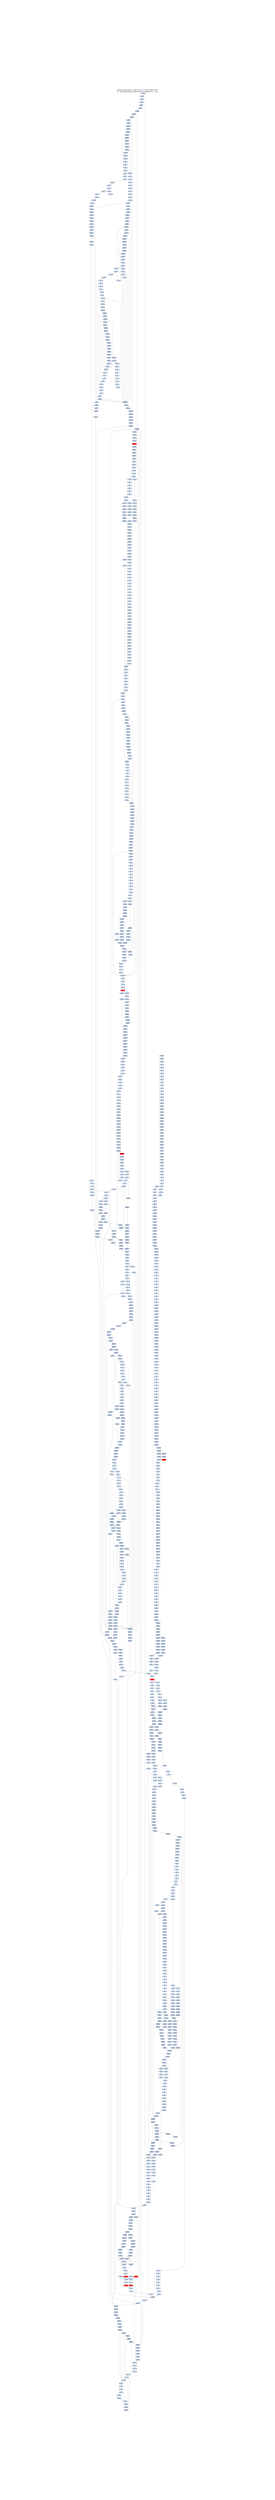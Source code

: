 digraph G {
node[shape=rectangle,style=filled,fillcolor=lightsteelblue,color=lightsteelblue]
bgcolor="transparent"
graph [label="Jakstab v0.8.4-devel   Mon Oct 21 11:02:20 CEST 2019\n-m ../Input/Real/linuxCommandsStatic/getlimits -b --cpa i", labelloc=t, fontsize=35, pad=30]
"0x08086feb"[label="0x08086feb\n"];
"0x0804cfe7"[label="0x0804cfe7\n"];
"0x080ba7f0"[label="0x080ba7f0\n"];
"0x08086fee"[label="0x08086fee\n"];
"0x0804cfe3"[label="0x0804cfe3\n"];
"0x08086ff0"[label="0x08086ff0\n"];
"0x080ba7e4"[label="0x080ba7e4\n"];
"0x08086fe1"[label="0x08086fe1\n"];
"0x080ba7e3"[label="0x080ba7e3\n"];
"0x080ba7e2"[label="0x080ba7e2\n"];
"0x08086fe3"[label="0x08086fe3\n"];
"0x0804cfef"[label="0x0804cfef\n"];
"0x080ba7e1"[label="0x080ba7e1\n"];
"0x0804cfe9"[label="0x0804cfe9\n"];
"0x08086fe5"[label="0x08086fe5\n"];
"0x080ba7e5"[label="0x080ba7e5\n"];
"0x080ba7fc"[label="0x080ba7fc\n"];
"0x08086ffa"[label="0x08086ffa\n"];
"0x080ba7fb"[label="0x080ba7fb\n"];
"0x0804cff7"[label="0x0804cff7\n"];
"0x080ba7fa"[label="0x080ba7fa\n"];
"0x080ba7f9"[label="0x080ba7f9\n"];
"0x080ba800"[label="0x080ba800\n"];
"0x0804cff1"[label="0x0804cff1\n"];
"0x08086ffe"[label="0x08086ffe\n"];
"0x080a8000"[label="0x080a8000\n"];
"0x080ba7fd"[label="0x080ba7fd\n"];
"0x0804cff4"[label="0x0804cff4\n"];
"0x080ba7f4"[label="0x080ba7f4\n"];
"0x0804cffe"[label="0x0804cffe\n"];
"0x080ba7f2"[label="0x080ba7f2\n"];
"0x0804cfff"[label="0x0804cfff\n"];
"0x08086ff4"[label="0x08086ff4\n"];
"0x0804cff9"[label="0x0804cff9\n"];
"0x080ba7f6"[label="0x080ba7f6\n"];
"0x0804cffb"[label="0x0804cffb\n"];
"0x08086ff8"[label="0x08086ff8\n"];
"0x08087009"[label="0x08087009\n"];
"0x0804d007"[label="0x0804d007\n"];
"0x080ba80a"[label="0x080ba80a\n"];
"0x080a800a"[label="0x080a800a\n"];
"0x0808700d"[label="0x0808700d\n"];
"0x080a800f"[label="0x080a800f\n"];
"0x080ba810"[label="0x080ba810\n"];
"0x080ba80f"[label="0x080ba80f\n"];
"0x080ba80e"[label="0x080ba80e\n"];
"0x080ba80d"[label="0x080ba80d\n"];
"0x08087010"[label="0x08087010\n"];
"0x0804d004"[label="0x0804d004\n"];
"0x080ba804"[label="0x080ba804\n"];
"0x080a8001"[label="0x080a8001\n"];
"0x080ba802"[label="0x080ba802\n"];
"0x08087004"[label="0x08087004\n"];
"0x080ba808"[label="0x080ba808\n"];
"0x0804d00b"[label="0x0804d00b\n"];
"0x080ba806"[label="0x080ba806\n"];
"0x08087007"[label="0x08087007\n"];
"0x080a8006"[label="0x080a8006\n"];
"0x080ba81c"[label="0x080ba81c\n"];
"0x0804d016"[label="0x0804d016\n"];
"0x080ba81a"[label="0x080ba81a\n"];
"0x0808701b"[label="0x0808701b\n"];
"0x080a8019"[label="0x080a8019\n"];
"0x0808701c"[label="0x0808701c\n"];
"0x080ba820"[label="0x080ba820\n"];
"0x080a801f"[label="0x080a801f\n"];
"0x0804d011"[label="0x0804d011\n"];
"0x080ba81e"[label="0x080ba81e\n"];
"0x0804d014"[label="0x0804d014\n"];
"0x08087020"[label="0x08087020\n"];
"0x0804d01e"[label="0x0804d01e\n"];
"0x080ba811"[label="0x080ba811\n"];
"0x0804d020"[label="0x0804d020\n"];
"0x080ba818"[label="0x080ba818\n"];
"0x080a8017"[label="0x080a8017\n"];
"0x08087016"[label="0x08087016\n"];
"0x080a8015"[label="0x080a8015\n"];
"0x0804d01c"[label="0x0804d01c\n"];
"0x08087029"[label="0x08087029\n"];
"0x0804d025"[label="0x0804d025\n"];
"0x0808702b"[label="0x0808702b\n"];
"0x080a8029"[label="0x080a8029\n"];
"0x080ba830"[label="0x080ba830\n"];
"0x0808702e"[label="0x0808702e\n"];
"0x080a802e"[label="0x080a802e\n"];
"0x080a8023"[label="0x080a8023\n"];
"0x080a8024"[label="0x080a8024\n"];
"0x0804d02e"[label="0x0804d02e\n"];
"0x080ba822"[label="0x080ba822\n"];
"0x080a8021"[label="0x080a8021\n"];
"0x08087023"[label="0x08087023\n"];
"0x0804d030"[label="0x0804d030\n"];
"0x08087025"[label="0x08087025\n"];
"0x080ba827"[label="0x080ba827\n"];
"0x080a8028"[label="0x080a8028\n"];
"0x0804d02b"[label="0x0804d02b\n"];
"0x08087027"[label="0x08087027\n"];
"0x0804d036"[label="0x0804d036\n"];
"0x0808703b"[label="0x0808703b\n"];
"0x0804d034"[label="0x0804d034\n"];
"0x080ba834"[label="0x080ba834\n"];
"0x08087031"[label="0x08087031\n"];
"0x080ba832"[label="0x080ba832\n"];
"0x08087034"[label="0x08087034\n"];
"0x0804d040"[label="0x0804d040\n"];
"0x0804d03a"[label="0x0804d03a\n"];
"0x08087036"[label="0x08087036\n"];
"0x08087038"[label="0x08087038\n"];
"0x0804d046"[label="0x0804d046\n"];
"0x0808704b"[label="0x0808704b\n"];
"0x0804d048"[label="0x0804d048\n"];
"0x0808704d"[label="0x0808704d\n"];
"0x0804d042"[label="0x0804d042\n"];
"0x08087041"[label="0x08087041\n"];
"0x0804d04d"[label="0x0804d04d\n"];
"0x08087045"[label="0x08087045\n"];
"0x08087047"[label="0x08087047\n"];
"0x0804d056"[label="0x0804d056\n"];
"0x0808705b"[label="0x0808705b\n"];
"0x0808705c"[label="0x0808705c\n"];
"0x0804d058"[label="0x0804d058\n"];
"0x0804d053"[label="0x0804d053\n"];
"0x08087060"[label="0x08087060\n"];
"0x0804d05d"[label="0x0804d05d\n"];
"0x08087051"[label="0x08087051\n"];
"0x08087055"[label="0x08087055\n"];
"0x0808706a"[label="0x0808706a\n"];
"0x0804d066"[label="0x0804d066\n"];
"0x0808706c"[label="0x0808706c\n"];
"0x0804d068"[label="0x0804d068\n"];
"0x0804d063"[label="0x0804d063\n"];
"0x08087070"[label="0x08087070\n"];
"0x08087063"[label="0x08087063\n"];
"0x0804d070"[label="0x0804d070\n"];
"0x08087065"[label="0x08087065\n"];
"0x0804d06a"[label="0x0804d06a\n"];
"0x08087068"[label="0x08087068\n"];
"0x08087079"[label="0x08087079\n"];
"0x0808707b"[label="0x0808707b\n"];
"0x0804d078"[label="0x0804d078\n"];
"0x0808707d"[label="0x0808707d\n"];
"0x080b0880"[label="0x080b0880\n"];
"0x0808707f"[label="0x0808707f\n"];
"0x08087074"[label="0x08087074\n"];
"0x0804d080"[label="0x0804d080\n"];
"0x08087077"[label="0x08087077\n"];
"0x080b0889"[label="0x080b0889\n"];
"0x080b088f"[label="0x080b088f\n"];
"0x0804d083"[label="0x0804d083\n"];
"0x08087090"[label="0x08087090\n"];
"0x08087081"[label="0x08087081\n"];
"0x080b0884"[label="0x080b0884\n"];
"0x080b0883"[label="0x080b0883\n"];
"0x080b0882"[label="0x080b0882\n"];
"0x0804d08f"[label="0x0804d08f\n"];
"0x08087083"[label="0x08087083\n"];
"0x080b0881"[label="0x080b0881\n"];
"0x0804d089"[label="0x0804d089\n"];
"0x08087085"[label="0x08087085\n"];
"0x08087087"[label="0x08087087\n"];
"0x0804d095"[label="0x0804d095\n"];
"0x080b089c"[label="0x080b089c\n"];
"0x0808709b"[label="0x0808709b\n"];
"0x080b089a"[label="0x080b089a\n"];
"0x080b08a0"[label="0x080b08a0\n"];
"0x0808709e"[label="0x0808709e\n"];
"0x080b089e"[label="0x080b089e\n"];
"0x08087092"[label="0x08087092\n"];
"0x080b0892"[label="0x080b0892\n"];
"0x08087094"[label="0x08087094\n"];
"0x08087096"[label="0x08087096\n"];
"0x0804d09b"[label="0x0804d09b\n"];
"0x080b0896"[label="0x080b0896\n"];
"0x08087098"[label="0x08087098\n"];
"0x080498a5"[label="0x080498a5\n"];
"0x080870aa"[label="0x080870aa\n"];
"0x080b08ab"[label="0x080b08ab\n"];
"0x0804d0a6"[label="0x0804d0a6\n"];
"0x080870ac"[label="0x080870ac\n"];
"0x080b08a9"[label="0x080b08a9\n"];
"0x0804d0a8"[label="0x0804d0a8\n"];
"0x0804d0a1"[label="0x0804d0a1\n"];
"0x080498a2"[label="0x080498a2\n"];
"0x080b08af"[label="0x080b08af\n"];
"0x080870b0"[label="0x080870b0\n"];
"0x080b08ad"[label="0x080b08ad\n"];
"0x0804d0a4"[label="0x0804d0a4\n"];
"0x080870a1"[label="0x080870a1\n"];
"0x080b08a3"[label="0x080b08a3\n"];
"0x080870a4"[label="0x080870a4\n"];
"0x080870a6"[label="0x080870a6\n"];
"0x080b08a7"[label="0x080b08a7\n"];
"0x0804d0aa"[label="0x0804d0aa\n"];
"0x0804d0ac"[label="0x0804d0ac\n"];
"0x080870a8"[label="0x080870a8\n"];
"0x080870b9"[label="0x080870b9\n"];
"0x080870bb"[label="0x080870bb\n"];
"0x080b08b9"[label="0x080b08b9\n"];
"0x0804d0b1"[label="0x0804d0b1\n"];
"0x080870bf"[label="0x080870bf\n"];
"0x080b08be"[label="0x080b08be\n"];
"0x0804d0b4"[label="0x0804d0b4\n"];
"0x0804d0bd"[label="0x0804d0bd\n"];
"0x080870b3"[label="0x080870b3\n"];
"0x080b08b1"[label="0x080b08b1\n"];
"0x0804d0b9"[label="0x0804d0b9\n"];
"0x080870b6"[label="0x080870b6\n"];
"0x080b08b7"[label="0x080b08b7\n"];
"0x080870c9"[label="0x080870c9\n"];
"0x0804d0c6"[label="0x0804d0c6\n"];
"0x080b08ca"[label="0x080b08ca\n"];
"0x080b08d0"[label="0x080b08d0\n"];
"0x080870cf"[label="0x080870cf\n"];
"0x0804d0c3"[label="0x0804d0c3\n"];
"0x080b08cd"[label="0x080b08cd\n"];
"0x080b08c4"[label="0x080b08c4\n"];
"0x080870c3"[label="0x080870c3\n"];
"0x080b08c1"[label="0x080b08c1\n"];
"0x0804d0c9"[label="0x0804d0c9\n"];
"0x0804d0cb"[label="0x0804d0cb\n"];
"0x080b08c6"[label="0x080b08c6\n"];
"0x080870c7"[label="0x080870c7\n"];
"0x080b08dc"[label="0x080b08dc\n"];
"0x0804d0d5"[label="0x0804d0d5\n"];
"0x080b08da"[label="0x080b08da\n"];
"0x0804d0d7"[label="0x0804d0d7\n"];
"0x0804d0d2"[label="0x0804d0d2\n"];
"0x080b08de"[label="0x080b08de\n"];
"0x080870e0"[label="0x080870e0\n"];
"0x080870d2"[label="0x080870d2\n"];
"0x080870d3"[label="0x080870d3\n"];
"0x080b08d2"[label="0x080b08d2\n"];
"0x080870d4"[label="0x080870d4\n"];
"0x080b08d8"[label="0x080b08d8\n"];
"0x080870d5"[label="0x080870d5\n"];
"0x080870d6"[label="0x080870d6\n",fillcolor="red"];
"0x080b08d6"[label="0x080b08d6\n"];
"0x0804d0db"[label="0x0804d0db\n"];
"0x080b08ec"[label="0x080b08ec\n"];
"0x080b08eb"[label="0x080b08eb\n"];
"0x080870eb"[label="0x080870eb\n"];
"0x080b08e9"[label="0x080b08e9\n"];
"0x0804d0e8"[label="0x0804d0e8\n"];
"0x080870ed"[label="0x080870ed\n"];
"0x0804d0e1"[label="0x0804d0e1\n"];
"0x080b08f0"[label="0x080b08f0\n"];
"0x080b08ef"[label="0x080b08ef\n"];
"0x080870ef"[label="0x080870ef\n"];
"0x080b08ee"[label="0x080b08ee\n"];
"0x080890f0"[label="0x080890f0\n"];
"0x080b08ed"[label="0x080b08ed\n"];
"0x080b08e4"[label="0x080b08e4\n"];
"0x080b08e2"[label="0x080b08e2\n"];
"0x080870e4"[label="0x080870e4\n"];
"0x0804d0f0"[label="0x0804d0f0\n"];
"0x080870e6"[label="0x080870e6\n"];
"0x080b08e7"[label="0x080b08e7\n"];
"0x080870e8"[label="0x080870e8\n"];
"0x0804d0ec"[label="0x0804d0ec\n"];
"0x0804d0f6"[label="0x0804d0f6\n"];
"0x080870fb"[label="0x080870fb\n"];
"0x080b08fa"[label="0x080b08fa\n"];
"0x0804d0f8"[label="0x0804d0f8\n"];
"0x080b08ff"[label="0x080b08ff\n"];
"0x080870ff"[label="0x080870ff\n"];
"0x080870f2"[label="0x080870f2\n"];
"0x0804d0ff"[label="0x0804d0ff\n"];
"0x080b08f2"[label="0x080b08f2\n"];
"0x080870f4"[label="0x080870f4\n"];
"0x0804d0fb"[label="0x0804d0fb\n"];
"0x080870f7"[label="0x080870f7\n"];
"0x0804d105"[label="0x0804d105\n"];
"0x080b090c"[label="0x080b090c\n"];
"0x080b090a"[label="0x080b090a\n"];
"0x0808710b"[label="0x0808710b\n"];
"0x080b0910"[label="0x080b0910\n"];
"0x0804d101"[label="0x0804d101\n"];
"0x0808710f"[label="0x0808710f\n"];
"0x0804d104"[label="0x0804d104\n"];
"0x08050110"[label="0x08050110\n"];
"0x0804d110"[label="0x0804d110\n"];
"0x080b0908"[label="0x080b0908\n"];
"0x08087106"[label="0x08087106\n"];
"0x0804d10b"[label="0x0804d10b\n"];
"0x080b0905"[label="0x080b0905\n"];
"0x0804d10c"[label="0x0804d10c\n"];
"0x080b091c"[label="0x080b091c\n"];
"0x080b091a"[label="0x080b091a\n"];
"0x080b0920"[label="0x080b0920\n"];
"0x0804d111"[label="0x0804d111\n"];
"0x08050111"[label="0x08050111\n"];
"0x0804d113"[label="0x0804d113\n"];
"0x08087120"[label="0x08087120\n"];
"0x080b0914"[label="0x080b0914\n"];
"0x08087113"[label="0x08087113\n"];
"0x080b0917"[label="0x080b0917\n"];
"0x0808712a"[label="0x0808712a\n"];
"0x080b0929"[label="0x080b0929\n"];
"0x0808712c"[label="0x0808712c\n"];
"0x080b0930"[label="0x080b0930\n"];
"0x0808712e"[label="0x0808712e\n"];
"0x08087122"[label="0x08087122\n"];
"0x08087124"[label="0x08087124\n"];
"0x08087126"[label="0x08087126\n"];
"0x080b0926"[label="0x080b0926\n"];
"0x08087139"[label="0x08087139\n"];
"0x080b093c"[label="0x080b093c\n"];
"0x0808713c"[label="0x0808713c\n"];
"0x080b0939"[label="0x080b0939\n"];
"0x080b093d"[label="0x080b093d\n"];
"0x08087132"[label="0x08087132\n"];
"0x080b0933"[label="0x080b0933\n"];
"0x08087136"[label="0x08087136\n"];
"0x080b0937"[label="0x080b0937\n"];
"0x312d302e"[label="0x312d302e\n"];
"0x0808714b"[label="0x0808714b\n"];
"0x080b0949"[label="0x080b0949\n"];
"0x0808714f"[label="0x0808714f\n"];
"0x080b094d"[label="0x080b094d\n"];
"0x08087142"[label="0x08087142\n"];
"0x080b0943"[label="0x080b0943\n"];
"0x080b0941"[label="0x080b0941\n"];
"0x08087144"[label="0x08087144\n"];
"0x08087146"[label="0x08087146\n"];
"0x080b0947"[label="0x080b0947\n"];
"0x08087159"[label="0x08087159\n"];
"0x080b095b"[label="0x080b095b\n"];
"0x0808715b"[label="0x0808715b\n"];
"0x0808715d"[label="0x0808715d\n"];
"0x080b095f"[label="0x080b095f\n"];
"0x080b095d"[label="0x080b095d\n"];
"0x080b0953"[label="0x080b0953\n"];
"0x08087153"[label="0x08087153\n"];
"0x080b0952"[label="0x080b0952\n"];
"0x080b0951"[label="0x080b0951\n"];
"0x080b0958"[label="0x080b0958\n"];
"0x08087157"[label="0x08087157\n"];
"0x0808716a"[label="0x0808716a\n"];
"0x080b096a"[label="0x080b096a\n"];
"0x0808716c"[label="0x0808716c\n"];
"0x0808716e"[label="0x0808716e\n"];
"0x080b096f"[label="0x080b096f\n"];
"0x08087170"[label="0x08087170\n"];
"0x08087161"[label="0x08087161\n"];
"0x080b0961"[label="0x080b0961\n"];
"0x08087164"[label="0x08087164\n"];
"0x08087166"[label="0x08087166\n"];
"0x080b0965"[label="0x080b0965\n"];
"0x08087168"[label="0x08087168\n"];
"0x0808717a"[label="0x0808717a\n"];
"0x0808717c"[label="0x0808717c\n"];
"0x080b0980"[label="0x080b0980\n"];
"0x0808717e"[label="0x0808717e\n"];
"0x08087180"[label="0x08087180\n"];
"0x08087172"[label="0x08087172\n"];
"0x080b0971"[label="0x080b0971\n"];
"0x080b0977"[label="0x080b0977\n"];
"0x08087178"[label="0x08087178\n"];
"0x08087189"[label="0x08087189\n"];
"0x080b098b"[label="0x080b098b\n"];
"0x0808718c"[label="0x0808718c\n"];
"0x080b0990"[label="0x080b0990\n"];
"0x0808718e"[label="0x0808718e\n"];
"0x08087190"[label="0x08087190\n"];
"0x080b098d"[label="0x080b098d\n"];
"0x080b0984"[label="0x080b0984\n"];
"0x080b0982"[label="0x080b0982\n"];
"0x08087183"[label="0x08087183\n"];
"0x080b0988"[label="0x080b0988\n"];
"0x08087186"[label="0x08087186\n"];
"0x080b099c"[label="0x080b099c\n"];
"0x0808719a"[label="0x0808719a\n"];
"0x080b099a"[label="0x080b099a\n"];
"0x080b09a0"[label="0x080b09a0\n"];
"0x0808719e"[label="0x0808719e\n"];
"0x080b099e"[label="0x080b099e\n"];
"0x080871a0"[label="0x080871a0\n"];
"0x080b0993"[label="0x080b0993\n"];
"0x08087193"[label="0x08087193\n"];
"0x08087195"[label="0x08087195\n"];
"0x080b0997"[label="0x080b0997\n"];
"0x080b0995"[label="0x080b0995\n"];
"0x080b09ab"[label="0x080b09ab\n"];
"0x080871ab"[label="0x080871ab\n"];
"0x080b09af"[label="0x080b09af\n"];
"0x080871af"[label="0x080871af\n"];
"0x080b09a4"[label="0x080b09a4\n"];
"0x080871a2"[label="0x080871a2\n"];
"0x080871a4"[label="0x080871a4\n"];
"0x080b09a8"[label="0x080b09a8\n"];
"0x080871a8"[label="0x080871a8\n"];
"0x080b09bc"[label="0x080b09bc\n"];
"0x080871b9"[label="0x080871b9\n"];
"0x080879be"[label="0x080879be\n"];
"0x080b09be"[label="0x080b09be\n"];
"0x080871c0"[label="0x080871c0\n"];
"0x080b09b1"[label="0x080b09b1\n"];
"0x080871b4"[label="0x080871b4\n"];
"0x080b09b7"[label="0x080b09b7\n"];
"0x080871b8"[label="0x080871b8\n"];
"0x080871c9"[label="0x080871c9\n"];
"0x080871cb"[label="0x080871cb\n"];
"0x080b09c9"[label="0x080b09c9\n"];
"0x080871cd"[label="0x080871cd\n"];
"0x080b09d0"[label="0x080b09d0\n"];
"0x080871cf"[label="0x080871cf\n"];
"0x080b09c4"[label="0x080b09c4\n"];
"0x080879c2"[label="0x080879c2\n"];
"0x080871c3"[label="0x080871c3\n"];
"0x080b09c1"[label="0x080b09c1\n"];
"0x080871c6"[label="0x080871c6\n"];
"0x080b09c6"[label="0x080b09c6\n"];
"0x080879c8"[label="0x080879c8\n"];
"0x080b09db"[label="0x080b09db\n"];
"0x080871dd"[label="0x080871dd\n"];
"0x080b09e0"[label="0x080b09e0\n"];
"0x080871df"[label="0x080871df\n"];
"0x080871d1"[label="0x080871d1\n"];
"0x080b09d3"[label="0x080b09d3\n"];
"0x080871d3"[label="0x080871d3\n"];
"0x080b09d8"[label="0x080b09d8\n"];
"0x080b09d6"[label="0x080b09d6\n"];
"0x080871d8"[label="0x080871d8\n"];
"0x080871ea"[label="0x080871ea\n"];
"0x080b09f0"[label="0x080b09f0\n"];
"0x080871ed"[label="0x080871ed\n"];
"0x080871ee"[label="0x080871ee\n"];
"0x080871e1"[label="0x080871e1\n"];
"0x080b09e3"[label="0x080b09e3\n"];
"0x080871e4"[label="0x080871e4\n"];
"0x080b09e8"[label="0x080b09e8\n"];
"0x0804d9e9"[label="0x0804d9e9\n"];
"0x080871e6"[label="0x080871e6\n"];
"0x0804d9ec"[label="0x0804d9ec\n"];
"0x080871fb"[label="0x080871fb\n"];
"0x080871fe"[label="0x080871fe\n"];
"0x080b09fe"[label="0x080b09fe\n"];
"0x08088200"[label="0x08088200\n"];
"0x080b09f4"[label="0x080b09f4\n"];
"0x080871f2"[label="0x080871f2\n"];
"0x080b09f6"[label="0x080b09f6\n"];
"0x080871f7"[label="0x080871f7\n"];
"0x08087209"[label="0x08087209\n"];
"0x080b0a0b"[label="0x080b0a0b\n"];
"0x080b0a09"[label="0x080b0a09\n"];
"0x0808720d"[label="0x0808720d\n"];
"0x0808820d"[label="0x0808820d\n"];
"0x080b0a0e"[label="0x080b0a0e\n"];
"0x0808720f"[label="0x0808720f\n"];
"0x08088210"[label="0x08088210\n"];
"0x08088201"[label="0x08088201\n"];
"0x08087201"[label="0x08087201\n"];
"0x080b0a03"[label="0x080b0a03\n"];
"0x08088202"[label="0x08088202\n"];
"0x08087203"[label="0x08087203\n"];
"0x08088207"[label="0x08088207\n"];
"0x08087219"[label="0x08087219\n"];
"0x0808821a"[label="0x0808821a\n"];
"0x080b0a1b"[label="0x080b0a1b\n"];
"0x080b0a1a"[label="0x080b0a1a\n"];
"0x080b0a19"[label="0x080b0a19\n"];
"0x0808821c"[label="0x0808821c\n"];
"0x080b0a20"[label="0x080b0a20\n"];
"0x0808821f"[label="0x0808821f\n"];
"0x08087220"[label="0x08087220\n"];
"0x08088220"[label="0x08088220\n"];
"0x0804c21d"[label="0x0804c21d\n"];
"0x080b0a13"[label="0x080b0a13\n"];
"0x08087212"[label="0x08087212\n"];
"0x0804c220"[label="0x0804c220\n",fillcolor="red"];
"0x080b0a11"[label="0x080b0a11\n"];
"0x080b0a18"[label="0x080b0a18\n"];
"0x08088216"[label="0x08088216\n"];
"0x080b0a16"[label="0x080b0a16\n"];
"0x08087218"[label="0x08087218\n"];
"0x080b0a15"[label="0x080b0a15\n"];
"0x08088218"[label="0x08088218\n"];
"0x080b0a2c"[label="0x080b0a2c\n"];
"0x080b0a2a"[label="0x080b0a2a\n"];
"0x0808722b"[label="0x0808722b\n"];
"0x080b0a30"[label="0x080b0a30\n"];
"0x0808722e"[label="0x0808722e\n"];
"0x08087230"[label="0x08087230\n"];
"0x080b0a24"[label="0x080b0a24\n"];
"0x08088221"[label="0x08088221\n"];
"0x08087225"[label="0x08087225\n"];
"0x080b0a27"[label="0x080b0a27\n"];
"0x08088228"[label="0x08088228\n"];
"0x08087228"[label="0x08087228\n"];
"0x080b0a3b"[label="0x080b0a3b\n"];
"0x0808723a"[label="0x0808723a\n"];
"0x0808723d"[label="0x0808723d\n"];
"0x080b0a40"[label="0x080b0a40\n"];
"0x0808723f"[label="0x0808723f\n"];
"0x08087234"[label="0x08087234\n"];
"0x080b0a38"[label="0x080b0a38\n"];
"0x08087238"[label="0x08087238\n"];
"0x0808724b"[label="0x0808724b\n"];
"0x080b0a4d"[label="0x080b0a4d\n"];
"0x08087241"[label="0x08087241\n"];
"0x080b0a48"[label="0x080b0a48\n"];
"0x08087245"[label="0x08087245\n"];
"0x08087247"[label="0x08087247\n"];
"0x0808725d"[label="0x0808725d\n"];
"0x0808725f"[label="0x0808725f\n"];
"0x08084a60"[label="0x08084a60\n"];
"0x08087251"[label="0x08087251\n"];
"0x08087255"[label="0x08087255\n"];
"0x08087258"[label="0x08087258\n"];
"0x08087269"[label="0x08087269\n"];
"0x08084a69"[label="0x08084a69\n"];
"0x0808726b"[label="0x0808726b\n"];
"0x0808726c"[label="0x0808726c\n"];
"0x08084a6f"[label="0x08084a6f\n"];
"0x08087270"[label="0x08087270\n"];
"0x08084a61"[label="0x08084a61\n"];
"0x08087261"[label="0x08087261\n"];
"0x08084a62"[label="0x08084a62\n"];
"0x08087263"[label="0x08087263\n"];
"0x08084a63"[label="0x08084a63\n"];
"0x08084a64"[label="0x08084a64\n"];
"0x08087265"[label="0x08087265\n"];
"0x08087267"[label="0x08087267\n"];
"0x0808727a"[label="0x0808727a\n"];
"0x08084a7c"[label="0x08084a7c\n"];
"0x0808727c"[label="0x0808727c\n"];
"0x0808727e"[label="0x0808727e\n"];
"0x08084a7f"[label="0x08084a7f\n"];
"0x08087280"[label="0x08087280\n"];
"0x08084a72"[label="0x08084a72\n"];
"0x08087273"[label="0x08087273\n"];
"0x08084a78"[label="0x08084a78\n"];
"0x08087278"[label="0x08087278\n"];
"0x08084a89"[label="0x08084a89\n"];
"0x08084a8b"[label="0x08084a8b\n"];
"0x0808728c"[label="0x0808728c\n"];
"0x08084a8d"[label="0x08084a8d\n"];
"0x0808728e"[label="0x0808728e\n"];
"0x08084a90"[label="0x08084a90\n"];
"0x08084a81"[label="0x08084a81\n"];
"0x08087282"[label="0x08087282\n"];
"0x08084a83"[label="0x08084a83\n"];
"0x08087284"[label="0x08087284\n"];
"0x08087288"[label="0x08087288\n"];
"0x08084a9a"[label="0x08084a9a\n"];
"0x0808729b"[label="0x0808729b\n"];
"0x08084a9c"[label="0x08084a9c\n"];
"0x08084a9e"[label="0x08084a9e\n"];
"0x08087292"[label="0x08087292\n"];
"0x08084a92"[label="0x08084a92\n"];
"0x08087296"[label="0x08087296\n"];
"0x08084a97"[label="0x08084a97\n"];
"0x08084aaa"[label="0x08084aaa\n"];
"0x080872aa"[label="0x080872aa\n"];
"0x08084aac"[label="0x08084aac\n"];
"0x08084aaf"[label="0x08084aaf\n"];
"0x080872af"[label="0x080872af\n"];
"0x08084aa1"[label="0x08084aa1\n"];
"0x08084aa4"[label="0x08084aa4\n"];
"0x080872a5"[label="0x080872a5\n"];
"0x08084aa6"[label="0x08084aa6\n"];
"0x08084aa8"[label="0x08084aa8\n"];
"0x080872b9"[label="0x080872b9\n"];
"0x08084ab9"[label="0x08084ab9\n"];
"0x080872bb"[label="0x080872bb\n"];
"0x080872be"[label="0x080872be\n"];
"0x08084ac0"[label="0x08084ac0\n"];
"0x080872b1"[label="0x080872b1\n"];
"0x08084ab1"[label="0x08084ab1\n"];
"0x08084ab3"[label="0x08084ab3\n"];
"0x080872b3"[label="0x080872b3\n"];
"0x080872b5"[label="0x080872b5\n"];
"0x08084aca"[label="0x08084aca\n"];
"0x08084acb"[label="0x08084acb\n"];
"0x080872cc"[label="0x080872cc\n"];
"0x08084acc"[label="0x08084acc\n"];
"0x08084acd"[label="0x08084acd\n"];
"0x08084ace"[label="0x08084ace\n"];
"0x080872ce"[label="0x080872ce\n"];
"0x08084ad0"[label="0x08084ad0\n"];
"0x080872c2"[label="0x080872c2\n"];
"0x08084ac5"[label="0x08084ac5\n"];
"0x080872c6"[label="0x080872c6\n"];
"0x08084ac8"[label="0x08084ac8\n"];
"0x08084adb"[label="0x08084adb\n"];
"0x080872dd"[label="0x080872dd\n"];
"0x08084ade"[label="0x08084ade\n"];
"0x080872df"[label="0x080872df\n"];
"0x08084ae0"[label="0x08084ae0\n"];
"0x08084ad3"[label="0x08084ad3\n"];
"0x080872d4"[label="0x080872d4\n"];
"0x08084ad5"[label="0x08084ad5\n"];
"0x08084ad6"[label="0x08084ad6\n"];
"0x080872d7"[label="0x080872d7\n"];
"0x08084ae9"[label="0x08084ae9\n"];
"0x08084aea"[label="0x08084aea\n"];
"0x080872ea"[label="0x080872ea\n"];
"0x08084aeb"[label="0x08084aeb\n"];
"0x080872ec"[label="0x080872ec\n"];
"0x080872ef"[label="0x080872ef\n"];
"0x08084af0"[label="0x08084af0\n"];
"0x08084ae2"[label="0x08084ae2\n"];
"0x08084ae5"[label="0x08084ae5\n"];
"0x08084ae7"[label="0x08084ae7\n"];
"0x08084ae8"[label="0x08084ae8\n"];
"0x080872e8"[label="0x080872e8\n"];
"0x08084af9"[label="0x08084af9\n"];
"0x080872fc"[label="0x080872fc\n"];
"0x08087300"[label="0x08087300\n"];
"0x08084af2"[label="0x08084af2\n"];
"0x080872f3"[label="0x080872f3\n"];
"0x08084af4"[label="0x08084af4\n"];
"0x080872f6"[label="0x080872f6\n"];
"0x08084af6"[label="0x08084af6\n"];
"0x080872f8"[label="0x080872f8\n"];
"0x08087309"[label="0x08087309\n"];
"0x08087310"[label="0x08087310\n"];
"0x08087304"[label="0x08087304\n"];
"0x08087306"[label="0x08087306\n"];
"0x08087319"[label="0x08087319\n"];
"0x0808731e"[label="0x0808731e\n"];
"0x08087320"[label="0x08087320\n"];
"0x08087312"[label="0x08087312\n"];
"0x08087315"[label="0x08087315\n"];
"0x08087317"[label="0x08087317\n"];
"0x080a7b30"[label="0x080a7b30\n"];
"0x08087330"[label="0x08087330\n"];
"0x08087322"[label="0x08087322\n"];
"0x08087324"[label="0x08087324\n"];
"0x08087326"[label="0x08087326\n"];
"0x08087328"[label="0x08087328\n"];
"0x0808733b"[label="0x0808733b\n"];
"0x0808733e"[label="0x0808733e\n"];
"0x08087332"[label="0x08087332\n"];
"0x08087334"[label="0x08087334\n"];
"0x08087336"[label="0x08087336\n"];
"0x080a7b35"[label="0x080a7b35\n"];
"0x08087338"[label="0x08087338\n"];
"0x0808734b"[label="0x0808734b\n"];
"0x0808734d"[label="0x0808734d\n"];
"0x08087350"[label="0x08087350\n"];
"0x08087341"[label="0x08087341\n"];
"0x0804d34f"[label="0x0804d34f\n"];
"0x08087344"[label="0x08087344\n"];
"0x08087346"[label="0x08087346\n"];
"0x08087348"[label="0x08087348\n"];
"0x0804d355"[label="0x0804d355\n"];
"0x0804d358"[label="0x0804d358\n"];
"0x0808735c"[label="0x0808735c\n"];
"0x08087360"[label="0x08087360\n"];
"0x0804d35e"[label="0x0804d35e\n"];
"0x08087353"[label="0x08087353\n"];
"0x08087356"[label="0x08087356\n"];
"0x08087358"[label="0x08087358\n"];
"0x0808736a"[label="0x0808736a\n"];
"0x0804d361"[label="0x0804d361\n"];
"0x0808736e"[label="0x0808736e\n"];
"0x0804d363"[label="0x0804d363\n"];
"0x0804d36f"[label="0x0804d36f\n"];
"0x08087364"[label="0x08087364\n"];
"0x0804d369"[label="0x0804d369\n"];
"0x0804d375"[label="0x0804d375\n"];
"0x0808737b"[label="0x0808737b\n"];
"0x08087380"[label="0x08087380\n"];
"0x0804d37d"[label="0x0804d37d\n"];
"0x08087372"[label="0x08087372\n"];
"0x0804d379"[label="0x0804d379\n"];
"0x08087376"[label="0x08087376\n"];
"0x08087389"[label="0x08087389\n"];
"0x0808738b"[label="0x0808738b\n"];
"0x0804d388"[label="0x0804d388\n"];
"0x0808738d"[label="0x0808738d\n"];
"0x0804d381"[label="0x0804d381\n"];
"0x0808738f"[label="0x0808738f\n"];
"0x0804d384"[label="0x0804d384\n"];
"0x08087383"[label="0x08087383\n"];
"0x08087385"[label="0x08087385\n"];
"0x0804d389"[label="0x0804d389\n"];
"0x0808739d"[label="0x0808739d\n"];
"0x0808739f"[label="0x0808739f\n"];
"0x08087392"[label="0x08087392\n"];
"0x08087396"[label="0x08087396\n"];
"0x080873aa"[label="0x080873aa\n"];
"0x080873ae"[label="0x080873ae\n"];
"0x080873b0"[label="0x080873b0\n"];
"0x080873a1"[label="0x080873a1\n"];
"0x080873a5"[label="0x080873a5\n"];
"0x080873a8"[label="0x080873a8\n"];
"0x080873b9"[label="0x080873b9\n"];
"0x080873bd"[label="0x080873bd\n"];
"0x080873b5"[label="0x080873b5\n"];
"0x080873ca"[label="0x080873ca\n"];
"0x080873ce"[label="0x080873ce\n"];
"0x080873c2"[label="0x080873c2\n"];
"0x080873c6"[label="0x080873c6\n"];
"0x080873da"[label="0x080873da\n"];
"0x080873dd"[label="0x080873dd\n"];
"0x080873d2"[label="0x080873d2\n"];
"0x080873d6"[label="0x080873d6\n"];
"0x080873ef"[label="0x080873ef\n"];
"0x080873e1"[label="0x080873e1\n"];
"0x080873fc"[label="0x080873fc\n"];
"0x080873f7"[label="0x080873f7\n"];
"0x0808740b"[label="0x0808740b\n"];
"0x0808740f"[label="0x0808740f\n"];
"0x08087401"[label="0x08087401\n"];
"0x08087403"[label="0x08087403\n"];
"0x08087407"[label="0x08087407\n"];
"0x0808741b"[label="0x0808741b\n"];
"0x0808741e"[label="0x0808741e\n"];
"0x0804d414"[label="0x0804d414\n"];
"0x0804d41d"[label="0x0804d41d\n"];
"0x08087411"[label="0x08087411\n"];
"0x08087414"[label="0x08087414\n"];
"0x0804d41a"[label="0x0804d41a\n"];
"0x08087416"[label="0x08087416\n"];
"0x0804d41c"[label="0x0804d41c\n"];
"0x08087418"[label="0x08087418\n"];
"0x0808742b"[label="0x0808742b\n"];
"0x0804d428"[label="0x0804d428\n"];
"0x0804d423"[label="0x0804d423\n"];
"0x0808742f"[label="0x0808742f\n"];
"0x08087421"[label="0x08087421\n"];
"0x0804d42f"[label="0x0804d42f\n"];
"0x0804d430"[label="0x0804d430\n"];
"0x08087424"[label="0x08087424\n"];
"0x0804d429"[label="0x0804d429\n"];
"0x08087426"[label="0x08087426\n"];
"0x08087428"[label="0x08087428\n"];
"0x0808743a"[label="0x0808743a\n"];
"0x08087432"[label="0x08087432\n"];
"0x0808744a"[label="0x0808744a\n"];
"0x0808744c"[label="0x0808744c\n"];
"0x08087441"[label="0x08087441\n"];
"0x08087446"[label="0x08087446\n"];
"0x08087460"[label="0x08087460\n"];
"0x08087452"[label="0x08087452\n"];
"0x0808746d"[label="0x0808746d\n"];
"0x08087468"[label="0x08087468\n"];
"0x08087480"[label="0x08087480\n"];
"0x08087471"[label="0x08087471\n"];
"0x08087481"[label="0x08087481\n"];
"0x08087482"[label="0x08087482\n"];
"0x08087483"[label="0x08087483\n"];
"0x08087487"[label="0x08087487\n"];
"0x0804d4df"[label="0x0804d4df\n"];
"0x0804d4db"[label="0x0804d4db\n"];
"0x0804d4e7"[label="0x0804d4e7\n"];
"0x0804d4e3"[label="0x0804d4e3\n"];
"0x0804d4ee"[label="0x0804d4ee\n"];
"0x0804d4ef"[label="0x0804d4ef\n"];
"0x0804d4ea"[label="0x0804d4ea\n"];
"0x08053cf6"[label="0x08053cf6\n"];
"0x0804d4f7"[label="0x0804d4f7\n"];
"0x08087500"[label="0x08087500\n"];
"0x0804d4f4"[label="0x0804d4f4\n"];
"0x08053cf3"[label="0x08053cf3\n"];
"0x0804d4ff"[label="0x0804d4ff\n"];
"0x0804d4fa"[label="0x0804d4fa\n"];
"0x08087509"[label="0x08087509\n"];
"0x0804d505"[label="0x0804d505\n"];
"0x0804d501"[label="0x0804d501\n"];
"0x0808750f"[label="0x0808750f\n"];
"0x08087501"[label="0x08087501\n"];
"0x08087502"[label="0x08087502\n"];
"0x0804d50e"[label="0x0804d50e\n"];
"0x08087503"[label="0x08087503\n"];
"0x08087504"[label="0x08087504\n"];
"0x0804d50b"[label="0x0804d50b\n"];
"0x08087519"[label="0x08087519\n"];
"0x0804d516"[label="0x0804d516\n"];
"0x0808751d"[label="0x0808751d\n"];
"0x0804d511"[label="0x0804d511\n"];
"0x0804d513"[label="0x0804d513\n"];
"0x0804d51d"[label="0x0804d51d\n"];
"0x08087512"[label="0x08087512\n"];
"0x0804cd20"[label="0x0804cd20\n"];
"0x0804d519"[label="0x0804d519\n"];
"0x08087529"[label="0x08087529\n"];
"0x0804d526"[label="0x0804d526\n"];
"0x0808752b"[label="0x0808752b\n"];
"0x0804d528"[label="0x0804d528\n"];
"0x0808752d"[label="0x0808752d\n"];
"0x0804cd21"[label="0x0804cd21\n"];
"0x0804cd22"[label="0x0804cd22\n"];
"0x0804d523"[label="0x0804d523\n"];
"0x0804cd23"[label="0x0804cd23\n"];
"0x0804cd24"[label="0x0804cd24\n"];
"0x0804d52d"[label="0x0804d52d\n"];
"0x08087523"[label="0x08087523\n"];
"0x0804cd2f"[label="0x0804cd2f\n"];
"0x0804cd29"[label="0x0804cd29\n"];
"0x08087527"[label="0x08087527\n"];
"0x08087539"[label="0x08087539\n"];
"0x0804cd35"[label="0x0804cd35\n"];
"0x0804d537"[label="0x0804d537\n"];
"0x0804cd37"[label="0x0804cd37\n"];
"0x0808753f"[label="0x0808753f\n"];
"0x0804d533"[label="0x0804d533\n"];
"0x0804d53d"[label="0x0804d53d\n"];
"0x08087533"[label="0x08087533\n"];
"0x0804cd40"[label="0x0804cd40\n"];
"0x0804d53a"[label="0x0804d53a\n"];
"0x0804cd3a"[label="0x0804cd3a\n"];
"0x0804cd46"[label="0x0804cd46\n"];
"0x0808754b"[label="0x0808754b\n"];
"0x0804cd48"[label="0x0804cd48\n"];
"0x0804d542"[label="0x0804d542\n"];
"0x0804cd4f"[label="0x0804cd4f\n"];
"0x08087545"[label="0x08087545\n"];
"0x0804cd4a"[label="0x0804cd4a\n"];
"0x08087547"[label="0x08087547\n"];
"0x08087559"[label="0x08087559\n"];
"0x0804cd56"[label="0x0804cd56\n"];
"0x0808755b"[label="0x0808755b\n"];
"0x0804cd51"[label="0x0804cd51\n"];
"0x0808755f"[label="0x0808755f\n"];
"0x0804cd54"[label="0x0804cd54\n"];
"0x08087551"[label="0x08087551\n"];
"0x0804cd5f"[label="0x0804cd5f\n"];
"0x08087555"[label="0x08087555\n"];
"0x0804cd59"[label="0x0804cd59\n"];
"0x0804cd5c"[label="0x0804cd5c\n"];
"0x0804cd65"[label="0x0804cd65\n"];
"0x08087569"[label="0x08087569\n"];
"0x0804cd68"[label="0x0804cd68\n"];
"0x0808756d"[label="0x0808756d\n"];
"0x0804cd62"[label="0x0804cd62\n"];
"0x0804cd6f"[label="0x0804cd6f\n"];
"0x08087565"[label="0x08087565\n"];
"0x0804cd6a"[label="0x0804cd6a\n"];
"0x08087567"[label="0x08087567\n"];
"0x0804cd6c"[label="0x0804cd6c\n"];
"0x0804cd76"[label="0x0804cd76\n"];
"0x0804c578"[label="0x0804c578\n"];
"0x0808757d"[label="0x0808757d\n"];
"0x0804cd72"[label="0x0804cd72\n"];
"0x0804cd74"[label="0x0804cd74\n"];
"0x08087573"[label="0x08087573\n"];
"0x0804cd7f"[label="0x0804cd7f\n"];
"0x0804cd79"[label="0x0804cd79\n"];
"0x0804c57b"[label="0x0804c57b\n"];
"0x08087577"[label="0x08087577\n"];
"0x0804cd88"[label="0x0804cd88\n"];
"0x0808758c"[label="0x0808758c\n"];
"0x0804cd81"[label="0x0804cd81\n"];
"0x08087590"[label="0x08087590\n"];
"0x0804cd8d"[label="0x0804cd8d\n"];
"0x08087581"[label="0x08087581\n"];
"0x0804cd8f"[label="0x0804cd8f\n"];
"0x0804cd8a"[label="0x0804cd8a\n"];
"0x08087588"[label="0x08087588\n"];
"0x0808759b"[label="0x0808759b\n"];
"0x0804cd98"[label="0x0804cd98\n"];
"0x0804cd92"[label="0x0804cd92\n"];
"0x0804cd9e"[label="0x0804cd9e\n"];
"0x08087596"[label="0x08087596\n"];
"0x0804cd9c"[label="0x0804cd9c\n"];
"0x0804cda5"[label="0x0804cda5\n"];
"0x0804cda7"[label="0x0804cda7\n"];
"0x080875ab"[label="0x080875ab\n"];
"0x080875af"[label="0x080875af\n"];
"0x0804cda3"[label="0x0804cda3\n"];
"0x0804cdad"[label="0x0804cdad\n"];
"0x080875a1"[label="0x080875a1\n"];
"0x0804cdb0"[label="0x0804cdb0\n"];
"0x080875a5"[label="0x080875a5\n"];
"0x0804cdaa"[label="0x0804cdaa\n"];
"0x080875a7"[label="0x080875a7\n"];
"0x0804cdb6"[label="0x0804cdb6\n"];
"0x080875bb"[label="0x080875bb\n"];
"0x0804cdb3"[label="0x0804cdb3\n"];
"0x080875b1"[label="0x080875b1\n"];
"0x080875b7"[label="0x080875b7\n"];
"0x0804cdbc"[label="0x0804cdbc\n"];
"0x080875c9"[label="0x080875c9\n"];
"0x0804cdc7"[label="0x0804cdc7\n"];
"0x080875cb"[label="0x080875cb\n"];
"0x080875cd"[label="0x080875cd\n"];
"0x0804cdc2"[label="0x0804cdc2\n"];
"0x0804cdc4"[label="0x0804cdc4\n"];
"0x080875c1"[label="0x080875c1\n"];
"0x0804cdcf"[label="0x0804cdcf\n"];
"0x0804cdc9"[label="0x0804cdc9\n"];
"0x080875c5"[label="0x080875c5\n"];
"0x0804cdcc"[label="0x0804cdcc\n"];
"0x0804cdd5"[label="0x0804cdd5\n"];
"0x080875db"[label="0x080875db\n"];
"0x080875e0"[label="0x080875e0\n"];
"0x0804cddf"[label="0x0804cddf\n"];
"0x080875d3"[label="0x080875d3\n"];
"0x0804cdd9"[label="0x0804cdd9\n"];
"0x080875d7"[label="0x080875d7\n"];
"0x080875e9"[label="0x080875e9\n"];
"0x0804cde6"[label="0x0804cde6\n"];
"0x0804cde8"[label="0x0804cde8\n"];
"0x080875ed"[label="0x080875ed\n"];
"0x0804cde4"[label="0x0804cde4\n"];
"0x080875e4"[label="0x080875e4\n"];
"0x0804cdea"[label="0x0804cdea\n"];
"0x0804cdec"[label="0x0804cdec\n"];
"0x0804cdf5"[label="0x0804cdf5\n"];
"0x0804cdf7"[label="0x0804cdf7\n"];
"0x080875fd"[label="0x080875fd\n"];
"0x0804cdf2"[label="0x0804cdf2\n"];
"0x080875f3"[label="0x080875f3\n"];
"0x0804cdff"[label="0x0804cdff\n"];
"0x080875f8"[label="0x080875f8\n"];
"0x0804cdfc"[label="0x0804cdfc\n"];
"0x0804ce05"[label="0x0804ce05\n"];
"0x08087609"[label="0x08087609\n"];
"0x0804ce07"[label="0x0804ce07\n"];
"0x0808760d"[label="0x0808760d\n"];
"0x0804ce02"[label="0x0804ce02\n"];
"0x08087602"[label="0x08087602\n"];
"0x0804ce0f"[label="0x0804ce0f\n"];
"0x0804ce09"[label="0x0804ce09\n"];
"0x08087607"[label="0x08087607\n"];
"0x0804ce18"[label="0x0804ce18\n"];
"0x0808761c"[label="0x0808761c\n"];
"0x0804ce13"[label="0x0804ce13\n"];
"0x08087612"[label="0x08087612\n"];
"0x08087617"[label="0x08087617\n"];
"0x0804ce1c"[label="0x0804ce1c\n"];
"0x0808762b"[label="0x0808762b\n"];
"0x08087630"[label="0x08087630\n"];
"0x0804ce24"[label="0x0804ce24\n"];
"0x08087621"[label="0x08087621\n"];
"0x08087625"[label="0x08087625\n"];
"0x0804ce2c"[label="0x0804ce2c\n"];
"0x08087639"[label="0x08087639\n"];
"0x0808763b"[label="0x0808763b\n"];
"0x0804ce31"[label="0x0804ce31\n"];
"0x0808763f"[label="0x0808763f\n"];
"0x08087635"[label="0x08087635\n"];
"0x0804ce39"[label="0x0804ce39\n"];
"0x08087649"[label="0x08087649\n"];
"0x0804ce44"[label="0x0804ce44\n"];
"0x08087650"[label="0x08087650\n"];
"0x08087641"[label="0x08087641\n"];
"0x08087645"[label="0x08087645\n"];
"0x0804ce4b"[label="0x0804ce4b\n"];
"0x08087647"[label="0x08087647\n"];
"0x0804ce56"[label="0x0804ce56\n"];
"0x0808765f"[label="0x0808765f\n"];
"0x08087653"[label="0x08087653\n"];
"0x0804ce60"[label="0x0804ce60\n"];
"0x0804ce59"[label="0x0804ce59\n"];
"0x08087656"[label="0x08087656\n"];
"0x0804ce5b"[label="0x0804ce5b\n"];
"0x08087658"[label="0x08087658\n"];
"0x0804ce65"[label="0x0804ce65\n"];
"0x0804ce67"[label="0x0804ce67\n"];
"0x08086e70"[label="0x08086e70\n"];
"0x08087661"[label="0x08087661\n",fillcolor="red"];
"0x0804ce6f"[label="0x0804ce6f\n"];
"0x0804ce69"[label="0x0804ce69\n"];
"0x0804ce6c"[label="0x0804ce6c\n"];
"0x08086e7b"[label="0x08086e7b\n"];
"0x0804ce78"[label="0x0804ce78\n"];
"0x08086e7c"[label="0x08086e7c\n"];
"0x0804ce71"[label="0x0804ce71\n"];
"0x08086e7e"[label="0x08086e7e\n"];
"0x0804ce74"[label="0x0804ce74\n"];
"0x0804ce7f"[label="0x0804ce7f\n"];
"0x08086e73"[label="0x08086e73\n"];
"0x08086e76"[label="0x08086e76\n"];
"0x0804ce7c"[label="0x0804ce7c\n"];
"0x08086e78"[label="0x08086e78\n"];
"0x0804ce85"[label="0x0804ce85\n"];
"0x08086e8a"[label="0x08086e8a\n"];
"0x0808768b"[label="0x0808768b\n"];
"0x0804ce88"[label="0x0804ce88\n"];
"0x08086e8d"[label="0x08086e8d\n"];
"0x0808768e"[label="0x0808768e\n"];
"0x08086e8f"[label="0x08086e8f\n"];
"0x08087690"[label="0x08087690\n"];
"0x08086e81"[label="0x08086e81\n"];
"0x0804ce8e"[label="0x0804ce8e\n"];
"0x08086e83"[label="0x08086e83\n"];
"0x08086e85"[label="0x08086e85\n"];
"0x0804ce8b"[label="0x0804ce8b\n"];
"0x08086e88"[label="0x08086e88\n"];
"0x0804d695"[label="0x0804d695\n"];
"0x0804ce96"[label="0x0804ce96\n"];
"0x08086e9b"[label="0x08086e9b\n"];
"0x0804ce91"[label="0x0804ce91\n"];
"0x08086e9d"[label="0x08086e9d\n"];
"0x0808769d"[label="0x0808769d\n"];
"0x0804d692"[label="0x0804d692\n"];
"0x08086e9f"[label="0x08086e9f\n"];
"0x0804ce94"[label="0x0804ce94\n"];
"0x08086e91"[label="0x08086e91\n"];
"0x08087692"[label="0x08087692\n"];
"0x08086e92"[label="0x08086e92\n"];
"0x08087694"[label="0x08087694\n"];
"0x0804ce99"[label="0x0804ce99\n"];
"0x08086e98"[label="0x08086e98\n"];
"0x08087698"[label="0x08087698\n"];
"0x0804ce9c"[label="0x0804ce9c\n"];
"0x08086ea9"[label="0x08086ea9\n"];
"0x0804cea6"[label="0x0804cea6\n"];
"0x08086eab"[label="0x08086eab\n"];
"0x080876ab"[label="0x080876ab\n"];
"0x0804cea1"[label="0x0804cea1\n"];
"0x08086eae"[label="0x08086eae\n"];
"0x0804cea4"[label="0x0804cea4\n"];
"0x08086eb0"[label="0x08086eb0\n"];
"0x080876b0"[label="0x080876b0\n"];
"0x080876a1"[label="0x080876a1\n"];
"0x08086ea2"[label="0x08086ea2\n"];
"0x080876a3"[label="0x080876a3\n"];
"0x08086ea4"[label="0x08086ea4\n"];
"0x0804ceb0"[label="0x0804ceb0\n"];
"0x0804cea9"[label="0x0804cea9\n"];
"0x080876a5"[label="0x080876a5\n"];
"0x08086ea7"[label="0x08086ea7\n"];
"0x0804ceb5"[label="0x0804ceb5\n"];
"0x08086eba"[label="0x08086eba\n"];
"0x08086ebb"[label="0x08086ebb\n",fillcolor="red"];
"0x080876bc"[label="0x080876bc\n"];
"0x0804ceb2"[label="0x0804ceb2\n"];
"0x08086ec0"[label="0x08086ec0\n"];
"0x0804cebd"[label="0x0804cebd\n"];
"0x08086eb3"[label="0x08086eb3\n"];
"0x0804cec0"[label="0x0804cec0\n"];
"0x0804ceb9"[label="0x0804ceb9\n"];
"0x08086eb6"[label="0x08086eb6\n"];
"0x08086eca"[label="0x08086eca\n"];
"0x08086ecd"[label="0x08086ecd\n"];
"0x080876cd"[label="0x080876cd\n"];
"0x0804cec2"[label="0x0804cec2\n"];
"0x08086ecf"[label="0x08086ecf\n"];
"0x08086ed0"[label="0x08086ed0\n"];
"0x080876c1"[label="0x080876c1\n"];
"0x08086ec3"[label="0x08086ec3\n",fillcolor="red"];
"0x0804ced0"[label="0x0804ced0\n"];
"0x0804cec9"[label="0x0804cec9\n"];
"0x08086ec8"[label="0x08086ec8\n"];
"0x0804ced6"[label="0x0804ced6\n"];
"0x080876de"[label="0x080876de\n"];
"0x08086ee0"[label="0x08086ee0\n"];
"0x0804ced4"[label="0x0804ced4\n"];
"0x0804cedd"[label="0x0804cedd\n"];
"0x080876d2"[label="0x080876d2\n"];
"0x0804cee0"[label="0x0804cee0\n"];
"0x08086eea"[label="0x08086eea\n"];
"0x0804cee6"[label="0x0804cee6\n"];
"0x08086eec"[label="0x08086eec\n"];
"0x0804cee3"[label="0x0804cee3\n"];
"0x080876ef"[label="0x080876ef\n"];
"0x08086ef0"[label="0x08086ef0\n"];
"0x08086ee1"[label="0x08086ee1\n"];
"0x0804ceed"[label="0x0804ceed\n"];
"0x0804ceee"[label="0x0804ceee\n"];
"0x0804ceef"[label="0x0804ceef\n"];
"0x08086ee3"[label="0x08086ee3\n"];
"0x080876e3"[label="0x080876e3\n"];
"0x0804cef0"[label="0x0804cef0\n",fillcolor="red"];
"0x08086ee6"[label="0x08086ee6\n"];
"0x0804ceec"[label="0x0804ceec\n"];
"0x08086efa"[label="0x08086efa\n"];
"0x0804cef7"[label="0x0804cef7\n"];
"0x08086efb"[label="0x08086efb\n",fillcolor="red"];
"0x0804cef1"[label="0x0804cef1\n"];
"0x08086f00"[label="0x08086f00\n"];
"0x0804cef4"[label="0x0804cef4\n"];
"0x08086ef2"[label="0x08086ef2\n"];
"0x0804ceff"[label="0x0804ceff\n"];
"0x080876f4"[label="0x080876f4\n"];
"0x0804cefa"[label="0x0804cefa\n"];
"0x08086ef7"[label="0x08086ef7\n"];
"0x0804cefc"[label="0x0804cefc\n"];
"0x08087709"[label="0x08087709\n"];
"0x08086f0b"[label="0x08086f0b\n"];
"0x0804cf08"[label="0x0804cf08\n"];
"0x0804cf01"[label="0x0804cf01\n"];
"0x08086f0f"[label="0x08086f0f\n"];
"0x0804cf03"[label="0x0804cf03\n"];
"0x0804cf0e"[label="0x0804cf0e\n"];
"0x08086f03"[label="0x08086f03\n"];
"0x08087704"[label="0x08087704\n"];
"0x08086f05"[label="0x08086f05\n"];
"0x08086f06"[label="0x08086f06\n"];
"0x08087719"[label="0x08087719\n"];
"0x08086f1a"[label="0x08086f1a\n"];
"0x08086f1c"[label="0x08086f1c\n"];
"0x080ba720"[label="0x080ba720\n"];
"0x0808771e"[label="0x0808771e\n"];
"0x0804cf13"[label="0x0804cf13\n"];
"0x0804cf1e"[label="0x0804cf1e\n"];
"0x08086f13"[label="0x08086f13\n"];
"0x0804cf20"[label="0x0804cf20\n"];
"0x0804cf19"[label="0x0804cf19\n"];
"0x08086f16"[label="0x08086f16\n"];
"0x0804cf1b"[label="0x0804cf1b\n"];
"0x080ba72b"[label="0x080ba72b\n"];
"0x0804cf27"[label="0x0804cf27\n"];
"0x0808772c"[label="0x0808772c\n"];
"0x080ba72f"[label="0x080ba72f\n"];
"0x0804cf23"[label="0x0804cf23\n"];
"0x08086f21"[label="0x08086f21\n"];
"0x080ba724"[label="0x080ba724\n"];
"0x080ba723"[label="0x080ba723\n"];
"0x080ba722"[label="0x080ba722\n"];
"0x08086f24"[label="0x08086f24\n"];
"0x080ba721"[label="0x080ba721\n"];
"0x08086f25"[label="0x08086f25\n",fillcolor="red"];
"0x0804cf2a"[label="0x0804cf2a\n"];
"0x080ba727"[label="0x080ba727\n"];
"0x0804cf2c"[label="0x0804cf2c\n"];
"0x0804cf35"[label="0x0804cf35\n"];
"0x080ba73b"[label="0x080ba73b\n"];
"0x0804cf38"[label="0x0804cf38\n"];
"0x080ba739"[label="0x080ba739\n"];
"0x0808773d"[label="0x0808773d\n"];
"0x0804cf32"[label="0x0804cf32\n"];
"0x080ba73d"[label="0x080ba73d\n"];
"0x08087731"[label="0x08087731\n"];
"0x080ba733"[label="0x080ba733\n"];
"0x0804cf3f"[label="0x0804cf3f\n"];
"0x08048740"[label="0x08048740\n"];
"0x0804cf3a"[label="0x0804cf3a\n"];
"0x080ba737"[label="0x080ba737\n"];
"0x08048745"[label="0x08048745\n"];
"0x08048748"[label="0x08048748\n"];
"0x080ba749"[label="0x080ba749\n"];
"0x080ba750"[label="0x080ba750\n"];
"0x08048742"[label="0x08048742\n"];
"0x0808774e"[label="0x0808774e\n"];
"0x080ba74e"[label="0x080ba74e\n"];
"0x08048743"[label="0x08048743\n"];
"0x0804cf44"[label="0x0804cf44\n"];
"0x08086f50"[label="0x08086f50\n"];
"0x0804cf4d"[label="0x0804cf4d\n"];
"0x08087742"[label="0x08087742\n"];
"0x080ba743"[label="0x080ba743\n"];
"0x08048750"[label="0x08048750\n"];
"0x08048749"[label="0x08048749\n"];
"0x0804874a"[label="0x0804874a\n"];
"0x080ba747"[label="0x080ba747\n"];
"0x0804cf4a"[label="0x0804cf4a\n"];
"0x0804874b"[label="0x0804874b\n"];
"0x080ba745"[label="0x080ba745\n"];
"0x080ba75c"[label="0x080ba75c\n"];
"0x08048756"[label="0x08048756\n"];
"0x080ba75a"[label="0x080ba75a\n"];
"0x08086f5d"[label="0x08086f5d\n"];
"0x080ba760"[label="0x080ba760\n"];
"0x08086f5e"[label="0x08086f5e\n"];
"0x08086f5f"[label="0x08086f5f\n"];
"0x0808775f"[label="0x0808775f\n"];
"0x080ba75e"[label="0x080ba75e\n"];
"0x0804cf53"[label="0x0804cf53\n"];
"0x080ba754"[label="0x080ba754\n"];
"0x0804875d"[label="0x0804875d\n"];
"0x08086f51"[label="0x08086f51\n"];
"0x08086f52"[label="0x08086f52\n"];
"0x0804cf5e"[label="0x0804cf5e\n"];
"0x080ba752"[label="0x080ba752\n"];
"0x08087753"[label="0x08087753\n"];
"0x0804cf59"[label="0x0804cf59\n"];
"0x080ba758"[label="0x080ba758\n"];
"0x08086f57"[label="0x08086f57\n"];
"0x080ba756"[label="0x080ba756\n"];
"0x0804cf5c"[label="0x0804cf5c\n"];
"0x0804875c"[label="0x0804875c\n"];
"0x08048765"[label="0x08048765\n"];
"0x080ba76b"[label="0x080ba76b\n"];
"0x08048766"[label="0x08048766\n"];
"0x080ba76a"[label="0x080ba76a\n"];
"0x080ba769"[label="0x080ba769\n"];
"0x08086f6c"[label="0x08086f6c\n"];
"0x0804cf61"[label="0x0804cf61\n"];
"0x080ba770"[label="0x080ba770\n"];
"0x08086f6e"[label="0x08086f6e\n"];
"0x08048763"[label="0x08048763\n"];
"0x0804cf64"[label="0x0804cf64\n"];
"0x08048764"[label="0x08048764\n"];
"0x08087770"[label="0x08087770\n"];
"0x0804876d"[label="0x0804876d\n"];
"0x080ba764"[label="0x080ba764\n"];
"0x0804cf6d"[label="0x0804cf6d\n"];
"0x08086f62"[label="0x08086f62\n"];
"0x080ba762"[label="0x080ba762\n"];
"0x0804cf70"[label="0x0804cf70\n"];
"0x08087764"[label="0x08087764\n"];
"0x080ba768"[label="0x080ba768\n"];
"0x080ba767"[label="0x080ba767\n"];
"0x0804cf6a"[label="0x0804cf6a\n"];
"0x08086f68"[label="0x08086f68\n"];
"0x0804876c"[label="0x0804876c\n"];
"0x0804cf75"[label="0x0804cf75\n"];
"0x08048776"[label="0x08048776\n"];
"0x080ba77a"[label="0x080ba77a\n"];
"0x08086f7b"[label="0x08086f7b\n"];
"0x080ba780"[label="0x080ba780\n"];
"0x08048773"[label="0x08048773\n"];
"0x080ba774"[label="0x080ba774\n"];
"0x0804cf7e"[label="0x0804cf7e\n"];
"0x08086f72"[label="0x08086f72\n"];
"0x080ba772"[label="0x080ba772\n"];
"0x08086f74"[label="0x08086f74\n"];
"0x08048780"[label="0x08048780\n"];
"0x08087775"[label="0x08087775\n"];
"0x080ba777"[label="0x080ba777\n"];
"0x08086f76"[label="0x08086f76\n"];
"0x0804cf7c"[label="0x0804cf7c\n"];
"0x08086f8a"[label="0x08086f8a\n"];
"0x0808778a"[label="0x0808778a\n"];
"0x080ba78b"[label="0x080ba78b\n"];
"0x080ba789"[label="0x080ba789\n"];
"0x0808778c"[label="0x0808778c\n"];
"0x0804cf81"[label="0x0804cf81\n"];
"0x080ba78f"[label="0x080ba78f\n"];
"0x0808778e"[label="0x0808778e\n"];
"0x08086f90"[label="0x08086f90\n"];
"0x08086f81"[label="0x08086f81\n"];
"0x08087781"[label="0x08087781\n"];
"0x08086f83"[label="0x08086f83\n"];
"0x080ba782"[label="0x080ba782\n"];
"0x0804cf90"[label="0x0804cf90\n"];
"0x08087784"[label="0x08087784\n"];
"0x08048790"[label="0x08048790\n"];
"0x08086f85"[label="0x08086f85\n"];
"0x080ba787"[label="0x080ba787\n"];
"0x08087786"[label="0x08087786\n"];
"0x0804cf95"[label="0x0804cf95\n"];
"0x080ba79b"[label="0x080ba79b\n"];
"0x08086f9c"[label="0x08086f9c\n"];
"0x080ba799"[label="0x080ba799\n"];
"0x0808779d"[label="0x0808779d\n"];
"0x08048793"[label="0x08048793\n",fillcolor="red"];
"0x080ba79d"[label="0x080ba79d\n"];
"0x080877a0"[label="0x080877a0\n"];
"0x08086fa0"[label="0x08086fa0\n"];
"0x0804cf9d"[label="0x0804cf9d\n"];
"0x08087791"[label="0x08087791\n"];
"0x080ba793"[label="0x080ba793\n"];
"0x08087793"[label="0x08087793\n"];
"0x0804cfa0"[label="0x0804cfa0\n"];
"0x080ba791"[label="0x080ba791\n"];
"0x08086f94"[label="0x08086f94\n"];
"0x0804cf9a"[label="0x0804cf9a\n"];
"0x08086f96"[label="0x08086f96\n"];
"0x08087797"[label="0x08087797\n"];
"0x0804cf9b"[label="0x0804cf9b\n"];
"0x0804cf9c"[label="0x0804cf9c\n"];
"0x080ba795"[label="0x080ba795\n"];
"0x08086faa"[label="0x08086faa\n"];
"0x0804cfa6"[label="0x0804cfa6\n"];
"0x080ba7ab"[label="0x080ba7ab\n"];
"0x080ba7a9"[label="0x080ba7a9\n"];
"0x08086fae"[label="0x08086fae\n"];
"0x080ba7af"[label="0x080ba7af\n"];
"0x080877a1"[label="0x080877a1\n"];
"0x080ba7a3"[label="0x080ba7a3\n"];
"0x080877a2"[label="0x080877a2\n"];
"0x0804cfae"[label="0x0804cfae\n"];
"0x08086fa2"[label="0x08086fa2\n"];
"0x080877a3"[label="0x080877a3\n"];
"0x080ba7a1"[label="0x080ba7a1\n"];
"0x080877a4"[label="0x080877a4\n"];
"0x08086fa4"[label="0x08086fa4\n"];
"0x080ba7a7"[label="0x080ba7a7\n"];
"0x0804cfaa"[label="0x0804cfaa\n"];
"0x0804cfac"[label="0x0804cfac\n"];
"0x080ba7a5"[label="0x080ba7a5\n"];
"0x080ba7bb"[label="0x080ba7bb\n"];
"0x080ba7b9"[label="0x080ba7b9\n"];
"0x08086fbe"[label="0x08086fbe\n"];
"0x080ba7bf"[label="0x080ba7bf\n"];
"0x08086fc0"[label="0x08086fc0\n"];
"0x0804cfbd"[label="0x0804cfbd\n"];
"0x080ba7b3"[label="0x080ba7b3\n"];
"0x08086fb2"[label="0x08086fb2\n"];
"0x080ba7b1"[label="0x080ba7b1\n"];
"0x0804cfb9"[label="0x0804cfb9\n"];
"0x08086fb5"[label="0x08086fb5\n"];
"0x080ba7b7"[label="0x080ba7b7\n"];
"0x080ba7b5"[label="0x080ba7b5\n"];
"0x08086fb8"[label="0x08086fb8\n"];
"0x080ba7cb"[label="0x080ba7cb\n"];
"0x080ba7c9"[label="0x080ba7c9\n"];
"0x0804cfc8"[label="0x0804cfc8\n"];
"0x080ba7cf"[label="0x080ba7cf\n"];
"0x0804cfc3"[label="0x0804cfc3\n"];
"0x080ba7cd"[label="0x080ba7cd\n"];
"0x08086fd0"[label="0x08086fd0\n"];
"0x080ba7c3"[label="0x080ba7c3\n"];
"0x0804cfcf"[label="0x0804cfcf\n"];
"0x080ba7c1"[label="0x080ba7c1\n"];
"0x080ba7c7"[label="0x080ba7c7\n"];
"0x08086fc6"[label="0x08086fc6\n"];
"0x08086fc8"[label="0x08086fc8\n"];
"0x080ba7dc"[label="0x080ba7dc\n"];
"0x0804cfd6"[label="0x0804cfd6\n"];
"0x080ba7da"[label="0x080ba7da\n"];
"0x08086fdd"[label="0x08086fdd\n"];
"0x080ba7de"[label="0x080ba7de\n"];
"0x08086fdf"[label="0x08086fdf\n"];
"0x080ba7d3"[label="0x080ba7d3\n"];
"0x08086fd3"[label="0x08086fd3\n"];
"0x080ba7d1"[label="0x080ba7d1\n"];
"0x08086fd5"[label="0x08086fd5\n"];
"0x080ba7d7"[label="0x080ba7d7\n"];
"0x0804cfdc"[label="0x0804cfdc\n"];
"0x080ba7d5"[label="0x080ba7d5\n"];
"0x08086fd8"[label="0x08086fd8\n"];
"0x080b093d" -> "0x080b0941" [color="#000000"];
"0x080b09e3" -> "0x080b09e8" [color="#000000"];
"0x0808702b" -> "0x0808702e" [color="#000000"];
"0x080873dd" -> "0x080873e1" [color="#000000"];
"0x0808778c" -> "0x0808778e" [color="#000000"];
"0x0804d004" -> "0x0804d007" [color="#000000"];
"0x0804cf2a" -> "0x0804cf2c" [color="#000000"];
"0x0804875d" -> "0x08048763" [color="#000000"];
"0x08087380" -> "0x08087383" [color="#000000"];
"0x08087332" -> "0x0808734d" [color="#000000"];
"0x08086e8d" -> "0x08086e8f" [color="#000000"];
"0x0804d384" -> "0x0804d388" [color="#000000"];
"0x0804ceec" -> "0x0804ceed" [color="#000000"];
"0x08084ab1" -> "0x08084ad0" [color="#000000"];
"0x08048748" -> "0x08048749" [color="#000000"];
"0x0804ceff" -> "0x0804cf01" [color="#000000"];
"0x08087338" -> "0x0808733b" [color="#000000"];
"0x080ba737" -> "0x080ba739" [color="#000000"];
"0x08088200" -> "0x08088201" [color="#000000"];
"0x080a8024" -> "0x08084a97" [color="#000000"];
"0x080ba78b" -> "0x080ba78f" [color="#000000"];
"0x080ba73b" -> "0x080ba73d" [color="#000000"];
"0x0804cdc4" -> "0x0804cdc7" [color="#000000"];
"0x08086f05" -> "0x08086f06" [color="#000000"];
"0x08086fe3" -> "0x08086fe5" [color="#000000"];
"0x08086fd3" -> "0x08086fe3" [color="#000000"];
"0x080b0941" -> "0x080b0943" [color="#000000"];
"0x08087791" -> "0x08087793" [color="#000000"];
"0x080875cd" -> "0x080875d3" [color="#000000"];
"0x080870e0" -> "0x080870e4" [color="#000000"];
"0x08086f0f" -> "0x08086f13" [color="#000000"];
"0x0804d36f" -> "0x0804d0a1" [color="#000000"];
"0x080ba777" -> "0x080ba77a" [color="#000000"];
"0x080872fc" -> "0x08087300" [color="#000000"];
"0x0808719a" -> "0x0808719e" [color="#000000"];
"0x0804cd22" -> "0x0804cd23" [color="#000000"];
"0x080871b4" -> "0x080871b8" [color="#000000"];
"0x0804cf08" -> "0x0804cf0e" [color="#000000"];
"0x08084a89" -> "0x08084a8b" [color="#000000"];
"0x08087203" -> "0x08087209" [color="#000000"];
"0x080872a5" -> "0x08086f90" [color="#000000"];
"0x0804cd9c" -> "0x0804cdb3" [color="#000000"];
"0x0804cdd9" -> "0x0804cee6" [color="#000000"];
"0x080873a8" -> "0x080873c6" [color="#000000"];
"0x08087258" -> "0x0808725d" [color="#000000"];
"0x080b08b1" -> "0x080b08b7" [color="#000000"];
"0x080b08eb" -> "0x080b08ec" [color="#000000"];
"0x08087360" -> "0x08087364" [color="#000000"];
"0x0804d50b" -> "0x0804d50e" [color="#000000"];
"0x0808739d" -> "0x0808739f" [color="#000000"];
"0x0808739f" -> "0x080873a1" [color="#000000"];
"0x08087480" -> "0x08087481" [color="#000000"];
"0x0808778e" -> "0x08087791" [color="#000000"];
"0x0804cefa" -> "0x0804cefc" [color="#000000"];
"0x080b099c" -> "0x080b099e" [color="#000000"];
"0x08084ae8" -> "0x08084ae9" [color="#000000"];
"0x08084ad0" -> "0x08084ad3" [color="#000000"];
"0x080870fb" -> "0x080870ff" [color="#000000"];
"0x0804d025" -> "0x0804d02b" [color="#000000"];
"0x080b0a03" -> "0x080b08e4" [color="#000000"];
"0x080b09d6" -> "0x080b09f0" [color="#000000"];
"0x0804ce56" -> "0x0804ce59" [color="#000000"];
"0x080871cf" -> "0x080871d1" [color="#000000"];
"0x0804cf01" -> "0x0804cf03" [color="#000000"];
"0x080a7b30" -> "0x080a7b35" [color="#000000"];
"0x0804ce5b" -> "0x0804ce9c" [color="#000000"];
"0x080ba7cd" -> "0x080ba7cf" [color="#000000"];
"0x080ba80d" -> "0x080ba80e" [color="#000000"];
"0x0804cf19" -> "0x0804cf1b" [color="#000000"];
"0x080b09b1" -> "0x080b09b7" [color="#000000"];
"0x080879be" -> "0x080879c2" [color="#000000"];
"0x08087709" -> "0x08087719" [color="#000000"];
"0x080870d2" -> "0x080870d3" [color="#000000"];
"0x080ba767" -> "0x080ba768" [color="#000000"];
"0x08084ae9" -> "0x08084aea" [color="#000000"];
"0x0804cd6a" -> "0x0804cd6c" [color="#000000"];
"0x08087079" -> "0x0808707b" [color="#000000"];
"0x0804ce6c" -> "0x0804ce6f" [color="#000000"];
"0x080871d8" -> "0x080871dd" [color="#000000"];
"0x0804d428" -> "0x0804d429" [color="#000000"];
"0x080ba750" -> "0x080ba752" [color="#000000"];
"0x0804cf3f" -> "0x0804cf44" [color="#000000"];
"0x080b0939" -> "0x080b093c" [color="#000000"];
"0x08087288" -> "0x0808728c" [color="#000000"];
"0x08087418" -> "0x0808741b" [color="#000000"];
"0x080b093c" -> "0x080b093d" [color="#000000"];
"0x08087519" -> "0x0808751d" [color="#000000"];
"0x08087356" -> "0x08087358" [color="#000000"];
"0x08087166" -> "0x08087168" [color="#000000"];
"0x08087424" -> "0x08087426" [color="#000000"];
"0x0804cf38" -> "0x0804cf3a" [color="#000000"];
"0x080872af" -> "0x080872b1" [color="#000000"];
"0x080b089c" -> "0x080b08ab" [color="#000000"];
"0x08086e76" -> "0x08086e78" [color="#000000"];
"0x080b08f2" -> "0x080b08fa" [color="#000000"];
"0x080ba754" -> "0x080ba756" [color="#000000"];
"0x0808722e" -> "0x08087230" [color="#000000"];
"0x080ba827" -> "0x080ba7f4" [color="#000000"];
"0x080870cf" -> "0x080870d2" [color="#000000"];
"0x0804d513" -> "0x0804d516" [color="#000000"];
"0x080871ab" -> "0x080871af" [color="#000000"];
"0x080b0937" -> "0x080b09b7" [color="#000000"];
"0x08087414" -> "0x08087416" [color="#000000"];
"0x0804c21d" -> "0x0804c220" [color="#000000"];
"0x08087312" -> "0x08087315" [color="#000000"];
"0x0804d0d7" -> "0x0804d0db" [color="#000000"];
"0x0804cf03" -> "0x0804cd98" [color="#000000"];
"0x08087159" -> "0x0808715b" [color="#000000"];
"0x0808821a" -> "0x08088228" [color="#000000"];
"0x080b0a1b" -> "0x08086f0b" [color="#000000"];
"0x0804cfd6" -> "0x0804cfdc" [color="#000000"];
"0x0804d0d2" -> "0x0804d0d5" [color="#000000"];
"0x08087487" -> "0x0804c21d" [color="#000000"];
"0x080b09c1" -> "0x080b09c4" [color="#000000"];
"0x080873da" -> "0x080873dd" [color="#000000"];
"0x080872e8" -> "0x080872ea" [color="#000000"];
"0x08048740" -> "0x08048742" [color="#000000"];
"0x0804cd8d" -> "0x0804cd8f" [color="#000000"];
"0x080ba7f4" -> "0x080ba7f6" [color="#000000"];
"0x0804cd56" -> "0x0804cd59" [color="#000000"];
"0x080872b1" -> "0x080872b3" [color="#000000"];
"0x08087621" -> "0x08087625" [color="#000000"];
"0x080875db" -> "0x080875e0" [color="#000000"];
"0x08086ec3" -> "0x08086f21" [color="#000000"];
"0x08084a72" -> "0x08084a78" [color="#000000"];
"0x08087282" -> "0x08087284" [color="#000000"];
"0x080b0883" -> "0x080b0884" [color="#000000"];
"0x080876d2" -> "0x080876de" [color="#000000"];
"0x0808712c" -> "0x0808712e" [color="#000000"];
"0x08086eae" -> "0x08086eb0" [color="#000000"];
"0x0804d046" -> "0x0804d048" [color="#000000"];
"0x0804cf0e" -> "0x0804cd98" [color="#000000"];
"0x08087190" -> "0x08087193" [color="#000000"];
"0x0808761c" -> "0x08087621" [color="#000000"];
"0x080ba7f0" -> "0x080ba7f2" [color="#000000"];
"0x0804cf6a" -> "0x0804cf6d" [color="#000000"];
"0x080b09e8" -> "0x080b08c6" [color="#000000"];
"0x080872dd" -> "0x080872df" [color="#000000"];
"0x080876de" -> "0x080876e3" [color="#000000"];
"0x08086e7b" -> "0x08086e7c" [color="#000000"];
"0x080b08ca" -> "0x080b08cd" [color="#000000"];
"0x08087146" -> "0x08086fe3" [color="#000000"];
"0x0808706a" -> "0x080870b0" [color="#000000"];
"0x080876a1" -> "0x080876a3" [color="#000000"];
"0x0804d058" -> "0x08086f50" [color="#000000"];
"0x08086fc0" -> "0x08086fc6" [color="#000000"];
"0x0808716c" -> "0x0808716e" [color="#000000"];
"0x08086f1a" -> "0x08086f1c" [color="#000000"];
"0x0804cfae" -> "0x0804cfb9" [color="#000000"];
"0x08086f90" -> "0x08086f94" [color="#000000"];
"0x08087265" -> "0x08087267" [color="#000000"];
"0x08087641" -> "0x08087645" [color="#000000"];
"0x0804cdfc" -> "0x0804cdff" [color="#000000"];
"0x08086ef7" -> "0x08086efa" [color="#000000"];
"0x08048756" -> "0x0804875c" [color="#000000"];
"0x08087317" -> "0x08087319" [color="#000000"];
"0x0804d070" -> "0x0804d078" [color="#000000"];
"0x0804cf6d" -> "0x0804cf70" [color="#000000"];
"0x080b0a48" -> "0x080b0a4d" [color="#000000"];
"0x0804cf32" -> "0x0804cf35" [color="#000000"];
"0x08087426" -> "0x08087428" [color="#000000"];
"0x080871a0" -> "0x080871a2" [color="#000000"];
"0x0804cf53" -> "0x0804cdd5" [color="#000000"];
"0x080875ab" -> "0x080875af" [color="#000000"];
"0x08087324" -> "0x0808734d" [color="#000000"];
"0x080871f2" -> "0x08084a60" [color="#000000"];
"0x0804cee6" -> "0x0804ceec" [color="#000000"];
"0x080b0971" -> "0x080b0977" [color="#000000"];
"0x08087263" -> "0x08087265" [color="#000000"];
"0x08086fa2" -> "0x08086fa4" [color="#000000"];
"0x080ba822" -> "0x080ba827" [color="#000000"];
"0x080871df" -> "0x080871e1" [color="#000000"];
"0x08087087" -> "0x08087098" [color="#000000"];
"0x080875e0" -> "0x080875e4" [color="#000000"];
"0x080ba727" -> "0x080ba72b" [color="#000000"];
"0x0804cec2" -> "0x0804cec9" [color="#000000"];
"0x08084aa8" -> "0x08084aaa" [color="#000000"];
"0x080a800a" -> "0x0804c21d" [color="#000000"];
"0x08087555" -> "0x08087559" [color="#000000"];
"0x0804cdf5" -> "0x0804cdf7" [color="#000000"];
"0x080ba72b" -> "0x080ba72f" [color="#000000"];
"0x08048766" -> "0x0804876c" [color="#000000"];
"0x080871ee" -> "0x080871f2" [color="#000000"];
"0x080876ef" -> "0x080876f4" [color="#000000"];
"0x080b0910" -> "0x080b0914" [color="#000000"];
"0x0808712e" -> "0x08087132" [color="#000000"];
"0x08084ae5" -> "0x08084ae7" [color="#000000"];
"0x0808725d" -> "0x0808725f" [color="#000000"];
"0x080a8023" -> "0x080a8024" [color="#000000"];
"0x08086eec" -> "0x08086ef0" [color="#000000"];
"0x080ba73d" -> "0x080ba800" [color="#000000"];
"0x08087212" -> "0x08087218" [color="#000000"];
"0x0804d692" -> "0x0804d695" [color="#000000"];
"0x08086e88" -> "0x08086ec8" [color="#000000"];
"0x0808715b" -> "0x080871a4" [color="#000000"];
"0x080873e1" -> "0x08086ee0" [color="#000000"];
"0x08087306" -> "0x08087309" [color="#000000"];
"0x08086ffe" -> "0x080870cf" [color="#000000"];
"0x08087350" -> "0x08087353" [color="#000000"];
"0x080870ed" -> "0x0808714b" [color="#000000"];
"0x080879c2" -> "0x080879c8" [color="#000000"];
"0x08084aaf" -> "0x08084ab1" [color="#000000"];
"0x080871dd" -> "0x080871df" [color="#000000"];
"0x08086f72" -> "0x08086f74" [color="#000000"];
"0x0804cfef" -> "0x0804cff1" [color="#000000"];
"0x080876e3" -> "0x080876ef" [color="#000000"];
"0x08087315" -> "0x08087317" [color="#000000"];
"0x080b089a" -> "0x080b089c" [color="#000000"];
"0x0804d111" -> "0x0804d113" [color="#000000"];
"0x0808773d" -> "0x08087742" [color="#000000"];
"0x0808774e" -> "0x08087753" [color="#000000"];
"0x0804ceee" -> "0x0804ceef" [color="#000000"];
"0x080870b3" -> "0x080870b6" [color="#000000"];
"0x08086f76" -> "0x08086f7b" [color="#000000"];
"0x0804d030" -> "0x0804d034" [color="#000000"];
"0x0804cdb6" -> "0x0804cdbc" [color="#000000"];
"0x0808727c" -> "0x0808727e" [color="#000000"];
"0x0804c220" -> "0x080a800f" [color="#000000"];
"0x080ba791" -> "0x080ba793" [color="#000000"];
"0x080ba7c7" -> "0x080ba7c9" [color="#000000"];
"0x080ba7a9" -> "0x080ba7ab" [color="#000000"];
"0x080b0a3b" -> "0x080b0905" [color="#000000"];
"0x0804ce74" -> "0x0804ce78" [color="#000000"];
"0x080871d1" -> "0x080871d3" [color="#000000"];
"0x08087330" -> "0x08087332" [color="#000000"];
"0x080ba7d3" -> "0x080ba7d5" [color="#000000"];
"0x0804cfb9" -> "0x0804cfbd" [color="#000000"];
"0x0808731e" -> "0x08087320" [color="#000000"];
"0x08084af9" -> "0x08084aaf" [color="#000000"];
"0x0804d0e1" -> "0x0804d0e8" [color="#000000"];
"0x08087081" -> "0x080870b0" [color="#000000"];
"0x080b091c" -> "0x080b0920" [color="#000000"];
"0x0804ced4" -> "0x0804cee6" [color="#000000"];
"0x080b08e4" -> "0x080b08e7" [color="#000000"];
"0x080b08de" -> "0x080b08e2" [color="#000000"];
"0x0804d361" -> "0x0804d363" [color="#000000"];
"0x0804cf64" -> "0x0804cf6a" [color="#000000"];
"0x0808734d" -> "0x08087350" [color="#000000"];
"0x0804d06a" -> "0x0804d070" [color="#000000"];
"0x0804cddf" -> "0x0804cde4" [color="#000000"];
"0x08087161" -> "0x08087164" [color="#000000"];
"0x080870a6" -> "0x080870a8" [color="#000000"];
"0x080ba7a1" -> "0x080ba7a3" [color="#000000"];
"0x0808736a" -> "0x0808736e" [color="#000000"];
"0x080b08d0" -> "0x080b08d2" [color="#000000"];
"0x0808765f" -> "0x08087661" [color="#000000"];
"0x080ba830" -> "0x080ba832" [color="#000000"];
"0x080498a2" -> "0x080498a5" [color="#000000"];
"0x080b08c1" -> "0x080b08c4" [color="#000000"];
"0x08086ec3" -> "0x08086ef7" [color="#000000"];
"0x08087092" -> "0x08087094" [color="#000000"];
"0x080b09a0" -> "0x080b09a4" [color="#000000"];
"0x080875b7" -> "0x080875bb" [color="#000000"];
"0x0804cde6" -> "0x0804cde8" [color="#000000"];
"0x0804ce78" -> "0x0804ce7c" [color="#000000"];
"0x080873c6" -> "0x080873ca" [color="#000000"];
"0x0804ceb2" -> "0x0804ceb5" [color="#000000"];
"0x08087036" -> "0x08087020" [color="#000000"];
"0x0808762b" -> "0x08087630" [color="#000000"];
"0x0804d014" -> "0x0804d016" [color="#000000"];
"0x08087719" -> "0x0808771e" [color="#000000"];
"0x080b0951" -> "0x080b0952" [color="#000000"];
"0x0804d35e" -> "0x0804d361" [color="#000000"];
"0x0804cf3a" -> "0x0804cf3f" [color="#000000"];
"0x080ba787" -> "0x080ba789" [color="#000000"];
"0x080b0a40" -> "0x080b0a48" [color="#000000"];
"0x080873ce" -> "0x080873d2" [color="#000000"];
"0x0808737b" -> "0x08087380" [color="#000000"];
"0x080b099e" -> "0x080b09a0" [color="#000000"];
"0x0804cfdc" -> "0x0804cfe3" [color="#000000"];
"0x08087781" -> "0x08087784" [color="#000000"];
"0x0804cfa0" -> "0x0804cfa6" [color="#000000"];
"0x080ba733" -> "0x080ba737" [color="#000000"];
"0x0804d078" -> "0x0804d080" [color="#000000"];
"0x08086ff4" -> "0x08086ff8" [color="#000000"];
"0x0804cd81" -> "0x0804cd88" [color="#000000"];
"0x080872b9" -> "0x080872bb" [color="#000000"];
"0x080b0a1a" -> "0x080b0a1b" [color="#000000"];
"0x080b09c4" -> "0x080b09d0" [color="#000000"];
"0x0804d4df" -> "0x0804d4e3" [color="#000000"];
"0x08048764" -> "0x08048765" [color="#000000"];
"0x0804cda7" -> "0x0804cdaa" [color="#000000"];
"0x08087319" -> "0x0808731e" [color="#000000"];
"0x0804d363" -> "0x0804d0a1" [color="#000000"];
"0x08087547" -> "0x0808754b" [color="#000000"];
"0x0804cdcc" -> "0x0804cdcf" [color="#000000"];
"0x0804d34f" -> "0x0804d355" [color="#000000"];
"0x0804ce2c" -> "0x0804ce31" [color="#000000"];
"0x0804d51d" -> "0x0804d523" [color="#000000"];
"0x080870aa" -> "0x080870e0" [color="#000000"];
"0x08084aa4" -> "0x08084aa6" [color="#000000"];
"0x0808705c" -> "0x08087060" [color="#000000"];
"0x080ba772" -> "0x080ba774" [color="#000000"];
"0x0804cef0" -> "0x0804d4f4" [color="#000000"];
"0x080870e6" -> "0x080870f4" [color="#000000"];
"0x08087203" -> "0x08087460" [color="#000000"];
"0x080b094d" -> "0x080b0951" [color="#000000"];
"0x08086ec8" -> "0x08086eca" [color="#000000"];
"0x0804cef0" -> "0x0804d0b1" [color="#000000"];
"0x080875d7" -> "0x080875db" [color="#000000"];
"0x080ba80a" -> "0x080ba80d" [color="#000000"];
"0x08086fa4" -> "0x080870cf" [color="#000000"];
"0x080876c1" -> "0x080876cd" [color="#000000"];
"0x08087122" -> "0x080870cf" [color="#000000"];
"0x080a8024" -> "0x08084adb" [color="#000000"];
"0x08087304" -> "0x08087306" [color="#000000"];
"0x08087692" -> "0x08087650" [color="#000000"];
"0x0804cef4" -> "0x0804cef7" [color="#000000"];
"0x080872bb" -> "0x080872be" [color="#000000"];
"0x080b09be" -> "0x080b09c1" [color="#000000"];
"0x080b0a19" -> "0x080b0a1a" [color="#000000"];
"0x08087300" -> "0x08087304" [color="#000000"];
"0x080b0889" -> "0x080b088f" [color="#000000"];
"0x0804cfac" -> "0x0804cfae" [color="#000000"];
"0x08087596" -> "0x0808759b" [color="#000000"];
"0x08086e91" -> "0x08086e92" [color="#000000"];
"0x08084aaa" -> "0x08084aac" [color="#000000"];
"0x080877a4" -> "0x0804d004" [color="#000000"];
"0x08087403" -> "0x08087407" [color="#000000"];
"0x08087645" -> "0x08087647" [color="#000000"];
"0x080875bb" -> "0x080875c1" [color="#000000"];
"0x0808744a" -> "0x0808744c" [color="#000000"];
"0x0804d0b9" -> "0x0804d0bd" [color="#000000"];
"0x08087650" -> "0x08087653" [color="#000000"];
"0x080b088f" -> "0x080b0892" [color="#000000"];
"0x0804d0ec" -> "0x0804d0f0" [color="#000000"];
"0x080872f3" -> "0x080872f6" [color="#000000"];
"0x08087401" -> "0x0808746d" [color="#000000"];
"0x080ba739" -> "0x080ba73b" [color="#000000"];
"0x08086eba" -> "0x08086ebb" [color="#000000"];
"0x08086fd3" -> "0x08086fd5" [color="#000000"];
"0x080ba722" -> "0x080ba723" [color="#000000"];
"0x08086fb8" -> "0x08086fbe" [color="#000000"];
"0x080b09b1" -> "0x080b0930" [color="#000000"];
"0x0808740b" -> "0x0808740f" [color="#000000"];
"0x08087407" -> "0x0808740b" [color="#000000"];
"0x08088220" -> "0x08088221" [color="#000000"];
"0x08087607" -> "0x08087609" [color="#000000"];
"0x0808771e" -> "0x0808772c" [color="#000000"];
"0x080b0984" -> "0x080b0988" [color="#000000"];
"0x0804cd5f" -> "0x0804cd62" [color="#000000"];
"0x080ba7de" -> "0x080ba7e1" [color="#000000"];
"0x080b08fa" -> "0x080b08ff" [color="#000000"];
"0x0804cdec" -> "0x0804cee6" [color="#000000"];
"0x0804d080" -> "0x0804d083" [color="#000000"];
"0x0808727e" -> "0x08087280" [color="#000000"];
"0x08086f21" -> "0x08086f24" [color="#000000"];
"0x080b0943" -> "0x080b0947" [color="#000000"];
"0x080ba7b1" -> "0x080ba7b3" [color="#000000"];
"0x08087245" -> "0x08087284" [color="#000000"];
"0x0808743a" -> "0x08087441" [color="#000000"];
"0x080ba818" -> "0x080ba81a" [color="#000000"];
"0x080b091a" -> "0x080b091c" [color="#000000"];
"0x080ba7c1" -> "0x080ba7c3" [color="#000000"];
"0x08084acc" -> "0x08084acd" [color="#000000"];
"0x08084a9c" -> "0x08084a9e" [color="#000000"];
"0x08084a81" -> "0x08084a83" [color="#000000"];
"0x0808752d" -> "0x0808779d" [color="#000000"];
"0x0804cf44" -> "0x0804cdd5" [color="#000000"];
"0x0804cea9" -> "0x0804ceb0" [color="#000000"];
"0x080b090c" -> "0x080b0910" [color="#000000"];
"0x080b08ed" -> "0x080b08ee" [color="#000000"];
"0x08087113" -> "0x08086f90" [color="#000000"];
"0x080b09d3" -> "0x080b09d6" [color="#000000"];
"0x0804cdea" -> "0x0804cdec" [color="#000000"];
"0x080ba7e5" -> "0x080b0958" [color="#000000"];
"0x08087694" -> "0x08087698" [color="#000000"];
"0x0808725f" -> "0x08087261" [color="#000000"];
"0x0804d09b" -> "0x0804d0a1" [color="#000000"];
"0x08084adb" -> "0x08084ade" [color="#000000"];
"0x080b09af" -> "0x080b09b1" [color="#000000"];
"0x08087186" -> "0x08087189" [color="#000000"];
"0x08087533" -> "0x08087539" [color="#000000"];
"0x080872ec" -> "0x080872ef" [color="#000000"];
"0x080ba820" -> "0x080ba7f4" [color="#000000"];
"0x080871e4" -> "0x080871e6" [color="#000000"];
"0x08086e73" -> "0x08086e76" [color="#000000"];
"0x0804cd4f" -> "0x0804cd51" [color="#000000"];
"0x08084af4" -> "0x08084af6" [color="#000000"];
"0x08086ecf" -> "0x08086ed0" [color="#000000"];
"0x080b0881" -> "0x080b0882" [color="#000000"];
"0x0808740f" -> "0x08087411" [color="#000000"];
"0x0808727a" -> "0x0808727c" [color="#000000"];
"0x080876ab" -> "0x080876b0" [color="#000000"];
"0x0804d056" -> "0x0804d058" [color="#000000"];
"0x08048790" -> "0x08048793" [color="#000000"];
"0x0804d105" -> "0x0804d10b" [color="#000000"];
"0x08087625" -> "0x0808762b" [color="#000000"];
"0x0804ce60" -> "0x0804ce65" [color="#000000"];
"0x08087055" -> "0x0808705b" [color="#000000"];
"0x0804d066" -> "0x0804d068" [color="#000000"];
"0x080870e8" -> "0x080870eb" [color="#000000"];
"0x08087551" -> "0x08087555" [color="#000000"];
"0x0808709e" -> "0x080870a1" [color="#000000"];
"0x0808705b" -> "0x0808705c" [color="#000000"];
"0x08087166" -> "0x08087190" [color="#000000"];
"0x0804d4f4" -> "0x0804d4f7" [color="#000000"];
"0x080b08d6" -> "0x080b08d8" [color="#000000"];
"0x08084ae0" -> "0x08084ae2" [color="#000000"];
"0x08087219" -> "0x08087220" [color="#000000"];
"0x080b0a27" -> "0x080b0a2a" [color="#000000"];
"0x0808735c" -> "0x08087360" [color="#000000"];
"0x080875c5" -> "0x080875c9" [color="#000000"];
"0x0808754b" -> "0x08087551" [color="#000000"];
"0x0804cdb3" -> "0x0804cdb6" [color="#000000"];
"0x0804cf2a" -> "0x0804cf35" [color="#000000"];
"0x08086f1c" -> "0x08086e70" [color="#000000"];
"0x08087068" -> "0x0808706a" [color="#000000"];
"0x080875ed" -> "0x080875f3" [color="#000000"];
"0x08086fc8" -> "0x08086fd5" [color="#000000"];
"0x08087764" -> "0x08087770" [color="#000000"];
"0x08087136" -> "0x08087139" [color="#000000"];
"0x080ba75e" -> "0x080ba760" [color="#000000"];
"0x0804cd76" -> "0x0804cd79" [color="#000000"];
"0x08087383" -> "0x0808734d" [color="#000000"];
"0x080871e1" -> "0x080871e4" [color="#000000"];
"0x0808710f" -> "0x08087113" [color="#000000"];
"0x0804d025" -> "0x0804d414" [color="#000000"];
"0x080b0a4d" -> "0x080b0905" [color="#000000"];
"0x08087180" -> "0x08087183" [color="#000000"];
"0x080ba81a" -> "0x080ba81c" [color="#000000"];
"0x080b0995" -> "0x080b0997" [color="#000000"];
"0x0804cea4" -> "0x0804cea6" [color="#000000"];
"0x080ba789" -> "0x080ba78b" [color="#000000"];
"0x08087238" -> "0x0808723a" [color="#000000"];
"0x0804ce8e" -> "0x0804ce91" [color="#000000"];
"0x0808769d" -> "0x080876a1" [color="#000000"];
"0x08086fd5" -> "0x08086fd8" [color="#000000"];
"0x080ba834" -> "0x080ba7f4" [color="#000000"];
"0x08086f85" -> "0x08086f8a" [color="#000000"];
"0x080ba768" -> "0x080ba769" [color="#000000"];
"0x08086f68" -> "0x08086f6c" [color="#000000"];
"0x080870d3" -> "0x080870d4" [color="#000000"];
"0x080b08a7" -> "0x080b08a9" [color="#000000"];
"0x08086ee1" -> "0x08086ee3" [color="#000000"];
"0x0804d423" -> "0x0804d428" [color="#000000"];
"0x080873b5" -> "0x080873b9" [color="#000000"];
"0x08084ac8" -> "0x08084aca" [color="#000000"];
"0x080b08ee" -> "0x080b08ef" [color="#000000"];
"0x080ba7af" -> "0x080ba7b1" [color="#000000"];
"0x080ba752" -> "0x080ba754" [color="#000000"];
"0x08087153" -> "0x08087157" [color="#000000"];
"0x08087372" -> "0x08087376" [color="#000000"];
"0x080870b9" -> "0x080870bb" [color="#000000"];
"0x08088202" -> "0x08048790" [color="#000000"];
"0x080872d4" -> "0x080872d7" [color="#000000"];
"0x080870aa" -> "0x080870ac" [color="#000000"];
"0x08086ea9" -> "0x08086eab" [color="#000000"];
"0x08086f03" -> "0x08086f05" [color="#000000"];
"0x080b08ff" -> "0x080b0905" [color="#000000"];
"0x08087020" -> "0x08087023" [color="#000000"];
"0x08087341" -> "0x08087344" [color="#000000"];
"0x0804d4ea" -> "0x0804d4ee" [color="#000000"];
"0x0804cd62" -> "0x0804cd65" [color="#000000"];
"0x0804874b" -> "0x08048773" [color="#000000"];
"0x0804ceb0" -> "0x0804ceb2" [color="#000000"];
"0x0804d083" -> "0x0804d089" [color="#000000"];
"0x08086ff0" -> "0x08086ff4" [color="#000000"];
"0x08087356" -> "0x08087310" [color="#000000"];
"0x0804ceb9" -> "0x0804cebd" [color="#000000"];
"0x0808742b" -> "0x0808742f" [color="#000000"];
"0x0808741b" -> "0x0808741e" [color="#000000"];
"0x0804cee0" -> "0x0804cee3" [color="#000000"];
"0x0808739f" -> "0x080873fc" [color="#000000"];
"0x080ba7ab" -> "0x080ba7af" [color="#000000"];
"0x08087009" -> "0x0808700d" [color="#000000"];
"0x08087364" -> "0x0808736a" [color="#000000"];
"0x08087389" -> "0x0808738b" [color="#000000"];
"0x0804cec0" -> "0x0804ce91" [color="#000000"];
"0x0804cff7" -> "0x0804cff9" [color="#000000"];
"0x08087639" -> "0x0808763b" [color="#000000"];
"0x080b096f" -> "0x080b0971" [color="#000000"];
"0x080875e9" -> "0x080875ed" [color="#000000"];
"0x080b0971" -> "0x080b08de" [color="#000000"];
"0x080b08da" -> "0x080b08dc" [color="#000000"];
"0x080871e6" -> "0x080871ea" [color="#000000"];
"0x0804cfff" -> "0x08087500" [color="#000000"];
"0x0804d040" -> "0x0804d042" [color="#000000"];
"0x08087079" -> "0x080870a8" [color="#000000"];
"0x08086fa4" -> "0x08086faa" [color="#000000"];
"0x08086f96" -> "0x080870cf" [color="#000000"];
"0x080b09d8" -> "0x080b09db" [color="#000000"];
"0x0804cdec" -> "0x0804cdf2" [color="#000000"];
"0x08088201" -> "0x08088202" [color="#000000"];
"0x0808752d" -> "0x08087533" [color="#000000"];
"0x08086e81" -> "0x08086e83" [color="#000000"];
"0x080b09ab" -> "0x080b09af" [color="#000000"];
"0x0804d089" -> "0x0804d08f" [color="#000000"];
"0x08084a69" -> "0x08084a6f" [color="#000000"];
"0x0804d528" -> "0x0804d52d" [color="#000000"];
"0x080ba747" -> "0x080ba754" [color="#000000"];
"0x08048765" -> "0x08048766" [color="#000000"];
"0x080ba747" -> "0x080ba749" [color="#000000"];
"0x0804d519" -> "0x0804d51d" [color="#000000"];
"0x08086fe5" -> "0x08086feb" [color="#000000"];
"0x08086e98" -> "0x08086e9b" [color="#000000"];
"0x080a8029" -> "0x080a802e" [color="#000000"];
"0x08086f8a" -> "0x0808729b" [color="#000000"];
"0x0804cfc8" -> "0x0804cfcf" [color="#000000"];
"0x0804cd51" -> "0x0804cd54" [color="#000000"];
"0x0808723a" -> "0x0808723d" [color="#000000"];
"0x08086faa" -> "0x08086fae" [color="#000000"];
"0x08086fe5" -> "0x08087120" [color="#000000"];
"0x0808717a" -> "0x08087195" [color="#000000"];
"0x08087432" -> "0x0808743a" [color="#000000"];
"0x080ba7cb" -> "0x080ba7cd" [color="#000000"];
"0x08086f62" -> "0x08086f68" [color="#000000"];
"0x0808755f" -> "0x08087565" [color="#000000"];
"0x0804d369" -> "0x0804d36f" [color="#000000"];
"0x08048776" -> "0x08048750" [color="#000000"];
"0x08087029" -> "0x0808702b" [color="#000000"];
"0x08087483" -> "0x08087487" [color="#000000"];
"0x0804cf4a" -> "0x0804cf4d" [color="#000000"];
"0x08084aa6" -> "0x08084aa8" [color="#000000"];
"0x080870d6" -> "0x0804d05d" [color="#000000"];
"0x0804cf9c" -> "0x0804cf9d" [color="#000000"];
"0x08086f57" -> "0x08086f5d" [color="#000000"];
"0x08087183" -> "0x08087186" [color="#000000"];
"0x08086e76" -> "0x08086ec0" [color="#000000"];
"0x0808750f" -> "0x08087512" [color="#000000"];
"0x0804ce59" -> "0x0804ce5b" [color="#000000"];
"0x080875a5" -> "0x080875a7" [color="#000000"];
"0x08084a90" -> "0x08084a92" [color="#000000"];
"0x0804ce94" -> "0x0804cec2" [color="#000000"];
"0x0804d0a4" -> "0x0804d0a6" [color="#000000"];
"0x0804ce94" -> "0x0804ce96" [color="#000000"];
"0x0804d0ff" -> "0x0804d101" [color="#000000"];
"0x0804cd9e" -> "0x0804cda3" [color="#000000"];
"0x0804cdcf" -> "0x0804cdd5" [color="#000000"];
"0x08087328" -> "0x08087338" [color="#000000"];
"0x08086fd0" -> "0x08086fd3" [color="#000000"];
"0x0804ced6" -> "0x0804cedd" [color="#000000"];
"0x080872c6" -> "0x080872cc" [color="#000000"];
"0x08084a9a" -> "0x08084a9c" [color="#000000"];
"0x08086e78" -> "0x08086e7b" [color="#000000"];
"0x0808738d" -> "0x0808738f" [color="#000000"];
"0x0804d09b" -> "0x0804d4db" [color="#000000"];
"0x0808772c" -> "0x08087731" [color="#000000"];
"0x080871c6" -> "0x080871c9" [color="#000000"];
"0x0804ce7f" -> "0x0804cf7e" [color="#000000"];
"0x08087074" -> "0x08087077" [color="#000000"];
"0x080872ea" -> "0x080872f8" [color="#000000"];
"0x0808701b" -> "0x0808701c" [color="#000000"];
"0x08084aca" -> "0x08084acb" [color="#000000"];
"0x08086f25" -> "0x0808710b" [color="#000000"];
"0x08086e9b" -> "0x08086ea4" [color="#000000"];
"0x0804ce18" -> "0x0804ce1c" [color="#000000"];
"0x08087481" -> "0x08087482" [color="#000000"];
"0x080b0958" -> "0x080b095b" [color="#000000"];
"0x08087698" -> "0x0808769d" [color="#000000"];
"0x080876f4" -> "0x08087704" [color="#000000"];
"0x0808722e" -> "0x08087220" [color="#000000"];
"0x08087446" -> "0x0808744a" [color="#000000"];
"0x08048763" -> "0x08048764" [color="#000000"];
"0x0804d01c" -> "0x0804d01e" [color="#000000"];
"0x0804cd65" -> "0x0804cd68" [color="#000000"];
"0x0808738b" -> "0x0808738d" [color="#000000"];
"0x0804cf7c" -> "0x0804cf3a" [color="#000000"];
"0x0804cd4a" -> "0x0804cd4f" [color="#000000"];
"0x080b095d" -> "0x080b0984" [color="#000000"];
"0x080b099a" -> "0x080b099c" [color="#000000"];
"0x0804cdc7" -> "0x0804cdc9" [color="#000000"];
"0x0804cf61" -> "0x0804cf64" [color="#000000"];
"0x08086e92" -> "0x08086ef7" [color="#000000"];
"0x08087336" -> "0x08087338" [color="#000000"];
"0x0804ce09" -> "0x0804ce0f" [color="#000000"];
"0x080875af" -> "0x080875b1" [color="#000000"];
"0x0804cf1e" -> "0x0804cf20" [color="#000000"];
"0x08087241" -> "0x08087245" [color="#000000"];
"0x08086f8a" -> "0x08086f90" [color="#000000"];
"0x080870f7" -> "0x080870fb" [color="#000000"];
"0x08087027" -> "0x08087029" [color="#000000"];
"0x0804ced4" -> "0x0804ced6" [color="#000000"];
"0x080871ea" -> "0x080871ed" [color="#000000"];
"0x08086e9d" -> "0x08086e91" [color="#000000"];
"0x08087007" -> "0x08087041" [color="#000000"];
"0x0808716e" -> "0x08087170" [color="#000000"];
"0x08087590" -> "0x08087596" [color="#000000"];
"0x080876a5" -> "0x080879be" [color="#000000"];
"0x0804ce02" -> "0x0804ce05" [color="#000000"];
"0x08086fc6" -> "0x08086fc8" [color="#000000"];
"0x0804cdf2" -> "0x0804cdf5" [color="#000000"];
"0x0808768e" -> "0x08087690" [color="#000000"];
"0x080871b8" -> "0x080871b9" [color="#000000"];
"0x0804d0f0" -> "0x0804d0f6" [color="#000000"];
"0x0808722b" -> "0x0808722e" [color="#000000"];
"0x0808738d" -> "0x080873c2" [color="#000000"];
"0x0804cd29" -> "0x0804cd2f" [color="#000000"];
"0x080a8000" -> "0x080a8001" [color="#000000"];
"0x08086ee6" -> "0x08086eea" [color="#000000"];
"0x08087460" -> "0x08087468" [color="#000000"];
"0x080877a3" -> "0x080877a4" [color="#000000"];
"0x08088210" -> "0x08088216" [color="#000000"];
"0x080870bb" -> "0x080870bf" [color="#000000"];
"0x0808821f" -> "0x08088220" [color="#000000"];
"0x080ba7e1" -> "0x080ba7e2" [color="#000000"];
"0x080b0947" -> "0x080b0949" [color="#000000"];
"0x0804d0cb" -> "0x0804d0d2" [color="#000000"];
"0x080b089c" -> "0x080b089e" [color="#000000"];
"0x080873a5" -> "0x080873a8" [color="#000000"];
"0x08086fee" -> "0x08086ff0" [color="#000000"];
"0x08087193" -> "0x08087195" [color="#000000"];
"0x0804cd3a" -> "0x0804cd40" [color="#000000"];
"0x0808821a" -> "0x0808821c" [color="#000000"];
"0x080a8006" -> "0x080a800a" [color="#000000"];
"0x0804cfe3" -> "0x0804cfe7" [color="#000000"];
"0x080ba81c" -> "0x080ba81e" [color="#000000"];
"0x0808720f" -> "0x08087212" [color="#000000"];
"0x08086ec0" -> "0x08086ec3" [color="#000000"];
"0x080870b6" -> "0x080870b9" [color="#000000"];
"0x08084a8b" -> "0x08084a8d" [color="#000000"];
"0x0804d4e7" -> "0x0804d4ea" [color="#000000"];
"0x0804d02e" -> "0x0804d030" [color="#000000"];
"0x080ba723" -> "0x080ba724" [color="#000000"];
"0x08087025" -> "0x08087041" [color="#000000"];
"0x0804cd54" -> "0x0804cd56" [color="#000000"];
"0x0808755b" -> "0x0808755f" [color="#000000"];
"0x08087267" -> "0x08087269" [color="#000000"];
"0x08087332" -> "0x08087334" [color="#000000"];
"0x0804d414" -> "0x0804d41a" [color="#000000"];
"0x08086e88" -> "0x08086e8a" [color="#000000"];
"0x0808724b" -> "0x08087251" [color="#000000"];
"0x080872df" -> "0x080872ec" [color="#000000"];
"0x080870ef" -> "0x080870f2" [color="#000000"];
"0x080872f6" -> "0x080872e8" [color="#000000"];
"0x08086eb3" -> "0x08086eb6" [color="#000000"];
"0x080877a2" -> "0x080877a3" [color="#000000"];
"0x0808738f" -> "0x08087392" [color="#000000"];
"0x0808709b" -> "0x0808709e" [color="#000000"];
"0x080871a2" -> "0x080871a4" [color="#000000"];
"0x0804d0c6" -> "0x0804d0c9" [color="#000000"];
"0x080b08ef" -> "0x08086f0b" [color="#000000"];
"0x080b0a2a" -> "0x080b0a2c" [color="#000000"];
"0x08086f96" -> "0x08086f9c" [color="#000000"];
"0x08086fa0" -> "0x08086fa2" [color="#000000"];
"0x08048750" -> "0x08048756" [color="#000000"];
"0x0804cf81" -> "0x0804ce91" [color="#000000"];
"0x0808734b" -> "0x08087385" [color="#000000"];
"0x080870b0" -> "0x080870b3" [color="#000000"];
"0x0804cd6f" -> "0x0804cd72" [color="#000000"];
"0x0804d05d" -> "0x0804d063" [color="#000000"];
"0x08087023" -> "0x08087025" [color="#000000"];
"0x080871c0" -> "0x080871c3" [color="#000000"];
"0x08048742" -> "0x08048743" [color="#000000"];
"0x0808701c" -> "0x08087020" [color="#000000"];
"0x080b08ad" -> "0x080b08af" [color="#000000"];
"0x080ba7f6" -> "0x080ba7f9" [color="#000000"];
"0x080b0905" -> "0x080b0908" [color="#000000"];
"0x080b089e" -> "0x080b08a0" [color="#000000"];
"0x0804ce6f" -> "0x0804ce96" [color="#000000"];
"0x0808706a" -> "0x0808706c" [color="#000000"];
"0x08087168" -> "0x0808716a" [color="#000000"];
"0x0804cf9d" -> "0x0804cfa0" [color="#000000"];
"0x0808718e" -> "0x08087190" [color="#000000"];
"0x08087060" -> "0x08087063" [color="#000000"];
"0x080a801f" -> "0x080a8021" [color="#000000"];
"0x08087317" -> "0x0808737b" [color="#000000"];
"0x0808715d" -> "0x08087161" [color="#000000"];
"0x080ba7c9" -> "0x080ba7cb" [color="#000000"];
"0x080ba808" -> "0x080ba80a" [color="#000000"];
"0x08084ae7" -> "0x08084ae8" [color="#000000"];
"0x080ba764" -> "0x080ba767" [color="#000000"];
"0x08087630" -> "0x08087635" [color="#000000"];
"0x0804cf5c" -> "0x0804cf5e" [color="#000000"];
"0x08087468" -> "0x08087284" [color="#000000"];
"0x08087280" -> "0x08087282" [color="#000000"];
"0x08086eb6" -> "0x08086eba" [color="#000000"];
"0x080877a1" -> "0x080877a2" [color="#000000"];
"0x08087016" -> "0x0808701b" [color="#000000"];
"0x080ba774" -> "0x080ba777" [color="#000000"];
"0x080872d7" -> "0x080873ef" [color="#000000"];
"0x0804cd40" -> "0x0804cd46" [color="#000000"];
"0x080ba7fa" -> "0x080ba7fb" [color="#000000"];
"0x0804876c" -> "0x0804876d" [color="#000000"];
"0x0804d007" -> "0x0804d00b" [color="#000000"];
"0x08087261" -> "0x08087263" [color="#000000"];
"0x0808820d" -> "0x08088210" [color="#000000"];
"0x080b0a30" -> "0x080b0a38" [color="#000000"];
"0x08087559" -> "0x0808755b" [color="#000000"];
"0x0804d0b4" -> "0x0804d0b9" [color="#000000"];
"0x080b0a20" -> "0x080b0a24" [color="#000000"];
"0x08086e83" -> "0x08086e85" [color="#000000"];
"0x08086fe1" -> "0x08086fd0" [color="#000000"];
"0x080b08a0" -> "0x080b08a3" [color="#000000"];
"0x08084ab1" -> "0x08084ab3" [color="#000000"];
"0x080873a8" -> "0x080873aa" [color="#000000"];
"0x080b0a0b" -> "0x080b0a0e" [color="#000000"];
"0x08086e8f" -> "0x08086eab" [color="#000000"];
"0x080872ce" -> "0x080873ef" [color="#000000"];
"0x080ba7d1" -> "0x080ba7d3" [color="#000000"];
"0x08086f00" -> "0x08086f03" [color="#000000"];
"0x080870f2" -> "0x080870b0" [color="#000000"];
"0x080ba7fd" -> "0x080b0958" [color="#000000"];
"0x08084a92" -> "0x080a8000" [color="#000000"];
"0x080b098d" -> "0x080b0990" [color="#000000"];
"0x080b0a0e" -> "0x080b0a11" [color="#000000"];
"0x0804cd79" -> "0x0804cd7f" [color="#000000"];
"0x0808714b" -> "0x0808714f" [color="#000000"];
"0x0804874a" -> "0x0804874b" [color="#000000"];
"0x08087344" -> "0x08087346" [color="#000000"];
"0x0804cfcf" -> "0x0804cfd6" [color="#000000"];
"0x0804d4fa" -> "0x0804d4ff" [color="#000000"];
"0x080b0917" -> "0x080b091a" [color="#000000"];
"0x08086ea4" -> "0x08086ea7" [color="#000000"];
"0x0808713c" -> "0x08087142" [color="#000000"];
"0x080ba7b9" -> "0x080ba7bb" [color="#000000"];
"0x0804d50e" -> "0x0804d511" [color="#000000"];
"0x0804d0e8" -> "0x0804d0ec" [color="#000000"];
"0x08084a64" -> "0x0804d9e9" [color="#000000"];
"0x0804cff9" -> "0x0804cff1" [color="#000000"];
"0x080871f7" -> "0x080871fb" [color="#000000"];
"0x08087346" -> "0x08087330" [color="#000000"];
"0x080ba772" -> "0x080ba7f0" [color="#000000"];
"0x0804d04d" -> "0x0804d053" [color="#000000"];
"0x0804d113" -> "0x08087480" [color="#000000"];
"0x08084af2" -> "0x08084af4" [color="#000000"];
"0x08087063" -> "0x080870b0" [color="#000000"];
"0x08087228" -> "0x0808722b" [color="#000000"];
"0x080872be" -> "0x080872c2" [color="#000000"];
"0x080872ce" -> "0x080872d4" [color="#000000"];
"0x08087529" -> "0x0808752b" [color="#000000"];
"0x0808744c" -> "0x08087284" [color="#000000"];
"0x0804cd74" -> "0x0804cd76" [color="#000000"];
"0x08087416" -> "0x08087428" [color="#000000"];
"0x08086f52" -> "0x08053cf3" [color="#000000"];
"0x0804d695" -> "0x0804cd29" [color="#000000"];
"0x0808710b" -> "0x0808710f" [color="#000000"];
"0x080b0980" -> "0x080b0982" [color="#000000"];
"0x080872c6" -> "0x080873b0" [color="#000000"];
"0x08084aac" -> "0x08084aaf" [color="#000000"];
"0x080ba76a" -> "0x080ba76b" [color="#000000"];
"0x080a8015" -> "0x080a8017" [color="#000000"];
"0x08086efb" -> "0x0808710b" [color="#000000"];
"0x080ba793" -> "0x080ba795" [color="#000000"];
"0x08084ae0" -> "0x08084ac0" [color="#000000"];
"0x080ba7d5" -> "0x080ba830" [color="#000000"];
"0x08086f5d" -> "0x08086f5e" [color="#000000"];
"0x08087797" -> "0x0808779d" [color="#000000"];
"0x0804cff9" -> "0x0804cffb" [color="#000000"];
"0x0804d526" -> "0x0804d528" [color="#000000"];
"0x080b09d6" -> "0x080b09d8" [color="#000000"];
"0x0804d08f" -> "0x0804d095" [color="#000000"];
"0x080ba802" -> "0x080ba804" [color="#000000"];
"0x0804cd8f" -> "0x0804cd92" [color="#000000"];
"0x080871b9" -> "0x080871c0" [color="#000000"];
"0x080ba77a" -> "0x080ba780" [color="#000000"];
"0x080b0961" -> "0x080b0965" [color="#000000"];
"0x08087500" -> "0x08087501" [color="#000000"];
"0x080871ed" -> "0x080871ee" [color="#000000"];
"0x08087358" -> "0x0808735c" [color="#000000"];
"0x08087096" -> "0x080870b0" [color="#000000"];
"0x08087041" -> "0x08087045" [color="#000000"];
"0x0804cf13" -> "0x0804cf19" [color="#000000"];
"0x0808763b" -> "0x0808763f" [color="#000000"];
"0x080b0937" -> "0x080b0939" [color="#000000"];
"0x080ba75a" -> "0x080ba75c" [color="#000000"];
"0x08086ecd" -> "0x08086ecf" [color="#000000"];
"0x080871cd" -> "0x08087153" [color="#000000"];
"0x0804cdf7" -> "0x0804cdfc" [color="#000000"];
"0x08088228" -> "0x080a7b30" [color="#000000"];
"0x0808778a" -> "0x0808778c" [color="#000000"];
"0x080ba7bb" -> "0x080ba7bf" [color="#000000"];
"0x0804cde8" -> "0x0804cdea" [color="#000000"];
"0x080876bc" -> "0x080876c1" [color="#000000"];
"0x0808715b" -> "0x0808715d" [color="#000000"];
"0x0808746d" -> "0x08087471" [color="#000000"];
"0x08053cf3" -> "0x08053cf6" [color="#000000"];
"0x080ba760" -> "0x080ba762" [color="#000000"];
"0x08087292" -> "0x08087296" [color="#000000"];
"0x0808752b" -> "0x0808752d" [color="#000000"];
"0x08086ee3" -> "0x08086ee6" [color="#000000"];
"0x080b098b" -> "0x080b098d" [color="#000000"];
"0x0804cd59" -> "0x0804cd5c" [color="#000000"];
"0x08087392" -> "0x08087396" [color="#000000"];
"0x080870d5" -> "0x080870d6" [color="#000000"];
"0x080870c7" -> "0x080870c9" [color="#000000"];
"0x08087122" -> "0x08087124" [color="#000000"];
"0x08086ffe" -> "0x08087004" [color="#000000"];
"0x080870f2" -> "0x080870f4" [color="#000000"];
"0x080b0a18" -> "0x080b0a19" [color="#000000"];
"0x0808719e" -> "0x080871a0" [color="#000000"];
"0x0804d020" -> "0x0804d025" [color="#000000"];
"0x080a8028" -> "0x080a8029" [color="#000000"];
"0x08087441" -> "0x080873a5" [color="#000000"];
"0x0804d10b" -> "0x0804d10c" [color="#000000"];
"0x0808733e" -> "0x08087341" [color="#000000"];
"0x0804cfa6" -> "0x0804cfaa" [color="#000000"];
"0x080b0a2a" -> "0x080b0a40" [color="#000000"];
"0x08087569" -> "0x0808756d" [color="#000000"];
"0x080871d3" -> "0x080871df" [color="#000000"];
"0x08086e83" -> "0x08086e98" [color="#000000"];
"0x0804ce69" -> "0x0804ce6c" [color="#000000"];
"0x08048793" -> "0x080b0889" [color="#000000"];
"0x08087070" -> "0x08087074" [color="#000000"];
"0x08087545" -> "0x08087547" [color="#000000"];
"0x0804ceef" -> "0x0804cef0" [color="#000000"];
"0x08084a9c" -> "0x08084ac0" [color="#000000"];
"0x08084ad3" -> "0x08084ad5" [color="#000000"];
"0x08086e70" -> "0x08086e73" [color="#000000"];
"0x0804d537" -> "0x0804d53a" [color="#000000"];
"0x08087376" -> "0x08087258" [color="#000000"];
"0x080b08c6" -> "0x080b08ca" [color="#000000"];
"0x08087282" -> "0x08087270" [color="#000000"];
"0x080ba749" -> "0x080ba74e" [color="#000000"];
"0x080871af" -> "0x080870ef" [color="#000000"];
"0x080871c9" -> "0x080871cb" [color="#000000"];
"0x080ba7c3" -> "0x080ba7c7" [color="#000000"];
"0x0804d101" -> "0x0804d104" [color="#000000"];
"0x08086ef2" -> "0x08086e70" [color="#000000"];
"0x0804ce4b" -> "0x0804ce56" [color="#000000"];
"0x08084a6f" -> "0x08084a72" [color="#000000"];
"0x08087238" -> "0x08087284" [color="#000000"];
"0x080879c8" -> "0x080876ab" [color="#000000"];
"0x0804cdd9" -> "0x0804cddf" [color="#000000"];
"0x08086fbe" -> "0x08086fc0" [color="#000000"];
"0x08050111" -> "0x08048790" [color="#000000"];
"0x080ba7c9" -> "0x080ba7d7" [color="#000000"];
"0x0804d41d" -> "0x0804d423" [color="#000000"];
"0x080b08a3" -> "0x080b08a7" [color="#000000"];
"0x08087504" -> "0x0804c578" [color="#000000"];
"0x0804cef1" -> "0x0804cef4" [color="#000000"];
"0x0808707d" -> "0x0808707f" [color="#000000"];
"0x08087270" -> "0x08087273" [color="#000000"];
"0x080870d4" -> "0x080870d5" [color="#000000"];
"0x0804ce44" -> "0x0804ce4b" [color="#000000"];
"0x0808717e" -> "0x08087195" [color="#000000"];
"0x08087220" -> "0x08087225" [color="#000000"];
"0x080875cb" -> "0x080875cd" [color="#000000"];
"0x08087348" -> "0x0808734b" [color="#000000"];
"0x08087635" -> "0x08087639" [color="#000000"];
"0x0804d0f6" -> "0x0804d0f8" [color="#000000"];
"0x080a801f" -> "0x080a8028" [color="#000000"];
"0x080ba7b3" -> "0x080ba7b5" [color="#000000"];
"0x080b0884" -> "0x08048790" [color="#000000"];
"0x08086fd8" -> "0x08086fdd" [color="#000000"];
"0x0804ce67" -> "0x0804ce69" [color="#000000"];
"0x08086ee0" -> "0x08086ee1" [color="#000000"];
"0x08084af6" -> "0x08084af9" [color="#000000"];
"0x080870a1" -> "0x080870a4" [color="#000000"];
"0x0804cda5" -> "0x0804cda7" [color="#000000"];
"0x0808704d" -> "0x08087051" [color="#000000"];
"0x080ba804" -> "0x080ba806" [color="#000000"];
"0x080b0965" -> "0x080b096a" [color="#000000"];
"0x08048749" -> "0x0804874a" [color="#000000"];
"0x08088221" -> "0x0804d04d" [color="#000000"];
"0x08087704" -> "0x08087709" [color="#000000"];
"0x080ba7d7" -> "0x080ba7da" [color="#000000"];
"0x080ba820" -> "0x080ba822" [color="#000000"];
"0x0804ce96" -> "0x0804ce99" [color="#000000"];
"0x080875f3" -> "0x080875f8" [color="#000000"];
"0x08086f51" -> "0x08086f52" [color="#000000"];
"0x0804cde4" -> "0x0804cde6" [color="#000000"];
"0x08086ea7" -> "0x08086eb0" [color="#000000"];
"0x080870e4" -> "0x080870e6" [color="#000000"];
"0x08087523" -> "0x08087527" [color="#000000"];
"0x08087157" -> "0x08087159" [color="#000000"];
"0x080ba79d" -> "0x080ba7a1" [color="#000000"];
"0x080b0982" -> "0x080b0961" [color="#000000"];
"0x0804d9e9" -> "0x0804d9ec" [color="#000000"];
"0x08086f6e" -> "0x08086f72" [color="#000000"];
"0x08087658" -> "0x0808765f" [color="#000000"];
"0x08087581" -> "0x08087588" [color="#000000"];
"0x08087656" -> "0x0808768b" [color="#000000"];
"0x080ba7fb" -> "0x080ba7fc" [color="#000000"];
"0x0804cd20" -> "0x0804cd21" [color="#000000"];
"0x0808707f" -> "0x08087081" [color="#000000"];
"0x080b0930" -> "0x080b0933" [color="#000000"];
"0x08087031" -> "0x08087034" [color="#000000"];
"0x08087212" -> "0x08087446" [color="#000000"];
"0x080ba7da" -> "0x080ba7dc" [color="#000000"];
"0x0808728c" -> "0x0808728e" [color="#000000"];
"0x0804cedd" -> "0x0804cee0" [color="#000000"];
"0x08087255" -> "0x08087258" [color="#000000"];
"0x08087567" -> "0x08087569" [color="#000000"];
"0x08086f7b" -> "0x08086f81" [color="#000000"];
"0x0808756d" -> "0x08087573" [color="#000000"];
"0x0804d41a" -> "0x0804d41c" [color="#000000"];
"0x08087503" -> "0x08087504" [color="#000000"];
"0x080ba77a" -> "0x080ba818" [color="#000000"];
"0x0804d4ef" -> "0x0804cd20" [color="#000000"];
"0x080870a6" -> "0x08087090" [color="#000000"];
"0x080872c2" -> "0x080872c6" [color="#000000"];
"0x08087770" -> "0x08087775" [color="#000000"];
"0x0804cfc3" -> "0x08048780" [color="#000000"];
"0x080ba79b" -> "0x080ba79d" [color="#000000"];
"0x08084ad6" -> "0x080a8000" [color="#000000"];
"0x0808753f" -> "0x08087545" [color="#000000"];
"0x08084aa4" -> "0x08084ac5" [color="#000000"];
"0x0804d358" -> "0x0804d35e" [color="#000000"];
"0x08087565" -> "0x08087567" [color="#000000"];
"0x08086fb2" -> "0x08086fb5" [color="#000000"];
"0x08087786" -> "0x0808778a" [color="#000000"];
"0x0804cf23" -> "0x0804cf27" [color="#000000"];
"0x0804ce39" -> "0x0804ce44" [color="#000000"];
"0x0804cea4" -> "0x0804ce60" [color="#000000"];
"0x080ba81e" -> "0x080ba820" [color="#000000"];
"0x080ba832" -> "0x080ba834" [color="#000000"];
"0x080ba7bf" -> "0x080ba7c1" [color="#000000"];
"0x08084ade" -> "0x08084ae0" [color="#000000"];
"0x0804cd88" -> "0x0804cd8a" [color="#000000"];
"0x08087273" -> "0x08087278" [color="#000000"];
"0x080b0993" -> "0x080b0995" [color="#000000"];
"0x080b0a09" -> "0x080b0a0b" [color="#000000"];
"0x0808706c" -> "0x08087070" [color="#000000"];
"0x0804cf35" -> "0x0804cf38" [color="#000000"];
"0x0804cf19" -> "0x0804cf3a" [color="#000000"];
"0x080870c9" -> "0x08086f9c" [color="#000000"];
"0x08087029" -> "0x08087041" [color="#000000"];
"0x0808729b" -> "0x080872a5" [color="#000000"];
"0x0804ce88" -> "0x0804ce8b" [color="#000000"];
"0x08087326" -> "0x08087328" [color="#000000"];
"0x080b08be" -> "0x080b08c1" [color="#000000"];
"0x080ba782" -> "0x080ba787" [color="#000000"];
"0x0804ceb5" -> "0x0804ceb9" [color="#000000"];
"0x08084a78" -> "0x08084a7c" [color="#000000"];
"0x080873d2" -> "0x080873d6" [color="#000000"];
"0x080870ed" -> "0x080870ef" [color="#000000"];
"0x080b08b9" -> "0x080b08be" [color="#000000"];
"0x08086eb0" -> "0x08086eb3" [color="#000000"];
"0x0804d523" -> "0x0804d526" [color="#000000"];
"0x0808707b" -> "0x0808707d" [color="#000000"];
"0x08087692" -> "0x08087694" [color="#000000"];
"0x080b095f" -> "0x080b0980" [color="#000000"];
"0x080a8019" -> "0x080a801f" [color="#000000"];
"0x0804cf70" -> "0x0804cdd5" [color="#000000"];
"0x0804d0bd" -> "0x0804d0c3" [color="#000000"];
"0x08087038" -> "0x0808703b" [color="#000000"];
"0x080b09f0" -> "0x080b09f4" [color="#000000"];
"0x080b0920" -> "0x080b0926" [color="#000000"];
"0x0804cd6c" -> "0x0804cd6f" [color="#000000"];
"0x080ba724" -> "0x080ba727" [color="#000000"];
"0x08086e9f" -> "0x08086ea2" [color="#000000"];
"0x080871c3" -> "0x080871c6" [color="#000000"];
"0x080b09f4" -> "0x080b09f6" [color="#000000"];
"0x0804d4ee" -> "0x0804d4ef" [color="#000000"];
"0x080ba7a3" -> "0x080ba7a5" [color="#000000"];
"0x08087396" -> "0x0808739d" [color="#000000"];
"0x0804d036" -> "0x0804d03a" [color="#000000"];
"0x08087189" -> "0x0808718c" [color="#000000"];
"0x080872cc" -> "0x080872ce" [color="#000000"];
"0x080ba7e4" -> "0x080ba7e5" [color="#000000"];
"0x08087649" -> "0x08087650" [color="#000000"];
"0x0804d0c9" -> "0x0804d0cb" [color="#000000"];
"0x08087383" -> "0x08087385" [color="#000000"];
"0x0804d0db" -> "0x0804d0e1" [color="#000000"];
"0x0804ce71" -> "0x0804ce74" [color="#000000"];
"0x08087230" -> "0x08087234" [color="#000000"];
"0x0804d37d" -> "0x0804d381" [color="#000000"];
"0x080873ef" -> "0x080873f7" [color="#000000"];
"0x08087742" -> "0x0808774e" [color="#000000"];
"0x08087269" -> "0x0808726b" [color="#000000"];
"0x08087051" -> "0x08087055" [color="#000000"];
"0x0808704b" -> "0x0808704d" [color="#000000"];
"0x0804d10c" -> "0x0804d110" [color="#000000"];
"0x0808768b" -> "0x0808768e" [color="#000000"];
"0x080b0914" -> "0x080b0917" [color="#000000"];
"0x08086f50" -> "0x08086f51" [color="#000000"];
"0x08087502" -> "0x08087503" [color="#000000"];
"0x0804cf7e" -> "0x0804cf81" [color="#000000"];
"0x080a7b35" -> "0x312d302e" [color="#000000"];
"0x08087346" -> "0x08087348" [color="#000000"];
"0x0804cdbc" -> "0x0804cee6" [color="#000000"];
"0x08087251" -> "0x08087255" [color="#000000"];
"0x08087126" -> "0x0808712a" [color="#000000"];
"0x08087209" -> "0x0808720d" [color="#000000"];
"0x08087509" -> "0x0808750f" [color="#000000"];
"0x080b09db" -> "0x080b093c" [color="#000000"];
"0x08086ea9" -> "0x08086e91" [color="#000000"];
"0x0804ce07" -> "0x0804ce09" [color="#000000"];
"0x080875e4" -> "0x080875e9" [color="#000000"];
"0x0804cf44" -> "0x0804cf4a" [color="#000000"];
"0x08084ad5" -> "0x08084ad6" [color="#000000"];
"0x080ba745" -> "0x080ba747" [color="#000000"];
"0x0804d4db" -> "0x0804d4df" [color="#000000"];
"0x0804d41c" -> "0x0804d41d" [color="#000000"];
"0x08086feb" -> "0x08086fee" [color="#000000"];
"0x0804d053" -> "0x0804d056" [color="#000000"];
"0x08086e92" -> "0x08086f21" [color="#000000"];
"0x08084ab3" -> "0x08084ab9" [color="#000000"];
"0x080b0990" -> "0x080b0993" [color="#000000"];
"0x08086fc0" -> "0x08087142" [color="#000000"];
"0x08087007" -> "0x08087009" [color="#000000"];
"0x0808725f" -> "0x080872aa" [color="#000000"];
"0x080b08ab" -> "0x080b08ad" [color="#000000"];
"0x08086f9c" -> "0x08086fa0" [color="#000000"];
"0x080ba769" -> "0x080ba76a" [color="#000000"];
"0x080872ea" -> "0x080872ec" [color="#000000"];
"0x0804cefc" -> "0x0804ceff" [color="#000000"];
"0x08087471" -> "0x08087284" [color="#000000"];
"0x0804ce6f" -> "0x0804ce71" [color="#000000"];
"0x080872b5" -> "0x080872b9" [color="#000000"];
"0x08084a60" -> "0x08084a61" [color="#000000"];
"0x0804d042" -> "0x0804d046" [color="#000000"];
"0x0808741e" -> "0x08087421" [color="#000000"];
"0x0804cd9c" -> "0x0804cd9e" [color="#000000"];
"0x0804cd48" -> "0x0804cd4a" [color="#000000"];
"0x080b0896" -> "0x080b089a" [color="#000000"];
"0x0804cd5c" -> "0x0804cd5f" [color="#000000"];
"0x08087142" -> "0x08087144" [color="#000000"];
"0x08086f5f" -> "0x08086f62" [color="#000000"];
"0x080875a7" -> "0x080875ab" [color="#000000"];
"0x080ba75c" -> "0x080ba75e" [color="#000000"];
"0x08087647" -> "0x08087649" [color="#000000"];
"0x08086e81" -> "0x08086e98" [color="#000000"];
"0x08086ea2" -> "0x08086ea4" [color="#000000"];
"0x0804d068" -> "0x0804d06a" [color="#000000"];
"0x08084acb" -> "0x08084acc" [color="#000000"];
"0x08087004" -> "0x08087007" [color="#000000"];
"0x08087690" -> "0x08087692" [color="#000000"];
"0x08087784" -> "0x0808779d" [color="#000000"];
"0x0804ce99" -> "0x0804ce9c" [color="#000000"];
"0x08086eca" -> "0x08086ecd" [color="#000000"];
"0x080ba762" -> "0x080ba764" [color="#000000"];
"0x08086e9b" -> "0x08086e9d" [color="#000000"];
"0x0804875c" -> "0x0804875d" [color="#000000"];
"0x0808703b" -> "0x080871cf" [color="#000000"];
"0x0804cd21" -> "0x0804cd22" [color="#000000"];
"0x080ba800" -> "0x080ba802" [color="#000000"];
"0x08086f0b" -> "0x08086f0f" [color="#000000"];
"0x08087322" -> "0x08087324" [color="#000000"];
"0x080ba72f" -> "0x080ba733" [color="#000000"];
"0x08084a7f" -> "0x08084a81" [color="#000000"];
"0x08053cf6" -> "0x08086f57" [color="#000000"];
"0x0808759b" -> "0x080875a1" [color="#000000"];
"0x08084a83" -> "0x08084a89" [color="#000000"];
"0x080a8017" -> "0x080a8019" [color="#000000"];
"0x080873a1" -> "0x080873a5" [color="#000000"];
"0x0804cfe7" -> "0x0804cfe9" [color="#000000"];
"0x08086fdd" -> "0x08086fdf" [color="#000000"];
"0x08084af0" -> "0x08084af2" [color="#000000"];
"0x0808727a" -> "0x080872b1" [color="#000000"];
"0x080ba795" -> "0x080ba799" [color="#000000"];
"0x080875a1" -> "0x080875a5" [color="#000000"];
"0x0808718e" -> "0x08087178" [color="#000000"];
"0x08084a81" -> "0x08084a8d" [color="#000000"];
"0x08087753" -> "0x0808775f" [color="#000000"];
"0x0804cd98" -> "0x0804cd9c" [color="#000000"];
"0x0804cdad" -> "0x0804cdb0" [color="#000000"];
"0x0808717a" -> "0x0808717c" [color="#000000"];
"0x08086ef0" -> "0x08086ef2" [color="#000000"];
"0x08087401" -> "0x08087403" [color="#000000"];
"0x080b09a4" -> "0x080b09a8" [color="#000000"];
"0x08086e7e" -> "0x08086e81" [color="#000000"];
"0x0804cf2c" -> "0x0804cf32" [color="#000000"];
"0x08086e8f" -> "0x08086e91" [color="#000000"];
"0x080b0926" -> "0x080b0929" [color="#000000"];
"0x0804cdc9" -> "0x0804cdcc" [color="#000000"];
"0x080b08a9" -> "0x080b08a0" [color="#000000"];
"0x0804cebd" -> "0x0804cec0" [color="#000000"];
"0x0804cd7f" -> "0x0804cd81" [color="#000000"];
"0x0808712c" -> "0x080870cf" [color="#000000"];
"0x08087617" -> "0x0808761c" [color="#000000"];
"0x0808757d" -> "0x08087581" [color="#000000"];
"0x08087201" -> "0x08087203" [color="#000000"];
"0x080b08e9" -> "0x080b08eb" [color="#000000"];
"0x08086f6c" -> "0x08086f6e" [color="#000000"];
"0x08086ed0" -> "0x08086ef7" [color="#000000"];
"0x080b0a03" -> "0x080b0a09" [color="#000000"];
"0x08084aa6" -> "0x08084af0" [color="#000000"];
"0x080873c2" -> "0x080873c6" [color="#000000"];
"0x0804d034" -> "0x0804d036" [color="#000000"];
"0x080ba739" -> "0x080ba770" [color="#000000"];
"0x080b09b7" -> "0x080b09bc" [color="#000000"];
"0x08087025" -> "0x08087027" [color="#000000"];
"0x080876a5" -> "0x080876ab" [color="#000000"];
"0x08087278" -> "0x0808727a" [color="#000000"];
"0x0804cfbd" -> "0x0804cfc3" [color="#000000"];
"0x0804876d" -> "0x0804cf90" [color="#000000"];
"0x080b08cd" -> "0x080b08d0" [color="#000000"];
"0x080b08b7" -> "0x080b08b9" [color="#000000"];
"0x080876cd" -> "0x080876d2" [color="#000000"];
"0x0804d0fb" -> "0x0804d0ff" [color="#000000"];
"0x080b095b" -> "0x080b095d" [color="#000000"];
"0x08087452" -> "0x08087230" [color="#000000"];
"0x08087421" -> "0x08087424" [color="#000000"];
"0x08086ebb" -> "0x08086f21" [color="#000000"];
"0x080876a3" -> "0x080876a5" [color="#000000"];
"0x080870e6" -> "0x080870e8" [color="#000000"];
"0x0808723f" -> "0x08087241" [color="#000000"];
"0x08087090" -> "0x08087092" [color="#000000"];
"0x0804cf4d" -> "0x0804cf53" [color="#000000"];
"0x0804d375" -> "0x0804d379" [color="#000000"];
"0x080b0933" -> "0x080b0937" [color="#000000"];
"0x0808736e" -> "0x08087372" [color="#000000"];
"0x0804cf9b" -> "0x0804cf9c" [color="#000000"];
"0x080ba7b5" -> "0x080ba7b7" [color="#000000"];
"0x080ba76b" -> "0x080b0958" [color="#000000"];
"0x080ba743" -> "0x080ba745" [color="#000000"];
"0x08087267" -> "0x08087284" [color="#000000"];
"0x08086e85" -> "0x08086e88" [color="#000000"];
"0x08086fe1" -> "0x08086fe3" [color="#000000"];
"0x0808707d" -> "0x080870b0" [color="#000000"];
"0x08088216" -> "0x08088218" [color="#000000"];
"0x080ba7d1" -> "0x080ba830" [color="#000000"];
"0x080872b3" -> "0x08087284" [color="#000000"];
"0x080ba80e" -> "0x080ba80f" [color="#000000"];
"0x0808713c" -> "0x08086fbe" [color="#000000"];
"0x08086efa" -> "0x08086efb" [color="#000000"];
"0x080872aa" -> "0x080872af" [color="#000000"];
"0x0804d379" -> "0x0804d37d" [color="#000000"];
"0x0804ce8b" -> "0x0804ce8e" [color="#000000"];
"0x0804d52d" -> "0x0804d533" [color="#000000"];
"0x08086f06" -> "0x080b0880" [color="#000000"];
"0x08087245" -> "0x08087247" [color="#000000"];
"0x080b0977" -> "0x080b08e4" [color="#000000"];
"0x080b0882" -> "0x080b0883" [color="#000000"];
"0x08086e8a" -> "0x08086e8d" [color="#000000"];
"0x0804cee3" -> "0x0804cee6" [color="#000000"];
"0x0804d505" -> "0x0804d50b" [color="#000000"];
"0x080ba7e2" -> "0x080ba7e3" [color="#000000"];
"0x08087612" -> "0x08087617" [color="#000000"];
"0x080ba73d" -> "0x080ba743" [color="#000000"];
"0x080b09c9" -> "0x080b093c" [color="#000000"];
"0x0804cd23" -> "0x0804cd24" [color="#000000"];
"0x080870a8" -> "0x080870aa" [color="#000000"];
"0x080ba7dc" -> "0x080ba7de" [color="#000000"];
"0x08087309" -> "0x08087310" [color="#000000"];
"0x080b0988" -> "0x080b098b" [color="#000000"];
"0x080871fe" -> "0x08087201" [color="#000000"];
"0x08084a97" -> "0x08084a9a" [color="#000000"];
"0x08086ecd" -> "0x08086e8a" [color="#000000"];
"0x0808720d" -> "0x0808720f" [color="#000000"];
"0x0804d110" -> "0x0804d111" [color="#000000"];
"0x0804cffe" -> "0x0804cfff" [color="#000000"];
"0x0808779d" -> "0x080877a0" [color="#000000"];
"0x080b09c6" -> "0x080b09c9" [color="#000000"];
"0x0804d501" -> "0x0804d505" [color="#000000"];
"0x080b09f6" -> "0x080b09fe" [color="#000000"];
"0x080870f4" -> "0x080870f7" [color="#000000"];
"0x08087034" -> "0x08087036" [color="#000000"];
"0x08086e7c" -> "0x08086e7e" [color="#000000"];
"0x0804d4f7" -> "0x0804d4fa" [color="#000000"];
"0x0804d03a" -> "0x0804d040" [color="#000000"];
"0x080875c9" -> "0x080875cb" [color="#000000"];
"0x0808821c" -> "0x0808821f" [color="#000000"];
"0x0804d0d5" -> "0x0804d0d7" [color="#000000"];
"0x08050110" -> "0x08050111" [color="#000000"];
"0x0804d4e3" -> "0x0804d4e7" [color="#000000"];
"0x080b08c4" -> "0x080b08c6" [color="#000000"];
"0x0804d36f" -> "0x0804d375" [color="#000000"];
"0x08087416" -> "0x08087418" [color="#000000"];
"0x08087247" -> "0x0808724b" [color="#000000"];
"0x0804d42f" -> "0x0804d430" [color="#000000"];
"0x080a8021" -> "0x080a8023" [color="#000000"];
"0x0804ce9c" -> "0x0804cea1" [color="#000000"];
"0x08086f83" -> "0x08086f85" [color="#000000"];
"0x08084a63" -> "0x08084a64" [color="#000000"];
"0x08086eea" -> "0x08086f00" [color="#000000"];
"0x08087577" -> "0x0808757d" [color="#000000"];
"0x080498a5" -> "0x0804cf95" [color="#000000"];
"0x080870ff" -> "0x08087106" [color="#000000"];
"0x080876b0" -> "0x080876bc" [color="#000000"];
"0x0804cf53" -> "0x0804cf59" [color="#000000"];
"0x0804cd92" -> "0x0804cd98" [color="#000000"];
"0x08087098" -> "0x0808709b" [color="#000000"];
"0x0808717e" -> "0x08087180" [color="#000000"];
"0x0804cf27" -> "0x0804cf2a" [color="#000000"];
"0x0804d542" -> "0x0804d0b9" [color="#000000"];
"0x0804d511" -> "0x0804d519" [color="#000000"];
"0x0804d0a6" -> "0x0804d0a8" [color="#000000"];
"0x08087083" -> "0x08087085" [color="#000000"];
"0x0804cf1b" -> "0x0804cf1e" [color="#000000"];
"0x080871a8" -> "0x080871ab" [color="#000000"];
"0x080a800f" -> "0x080a8015" [color="#000000"];
"0x08086eab" -> "0x08086eae" [color="#000000"];
"0x080871cb" -> "0x080871c0" [color="#000000"];
"0x08086fb5" -> "0x08086fb8" [color="#000000"];
"0x0804cf38" -> "0x0804cf75" [color="#000000"];
"0x080872d7" -> "0x080872dd" [color="#000000"];
"0x0804cdd5" -> "0x0804cdd9" [color="#000000"];
"0x0804ce7f" -> "0x0804ce85" [color="#000000"];
"0x08086ed0" -> "0x08086f21" [color="#000000"];
"0x080875fd" -> "0x08087602" [color="#000000"];
"0x0804d08f" -> "0x0804d34f" [color="#000000"];
"0x080b09bc" -> "0x080b09f0" [color="#000000"];
"0x08087428" -> "0x0808742b" [color="#000000"];
"0x080b09a8" -> "0x080b09ab" [color="#000000"];
"0x0804cfe9" -> "0x0804cfef" [color="#000000"];
"0x08087092" -> "0x080870b0" [color="#000000"];
"0x08087120" -> "0x08087122" [color="#000000"];
"0x080b0a15" -> "0x080b0a16" [color="#000000"];
"0x08084ae2" -> "0x08084ae5" [color="#000000"];
"0x08086fae" -> "0x08086fb2" [color="#000000"];
"0x0804d0ac" -> "0x0804cd20" [color="#000000"];
"0x08087411" -> "0x08087414" [color="#000000"];
"0x080890f0" -> "0x0804c21d" [color="#000000"];
"0x080b09bc" -> "0x080b09be" [color="#000000"];
"0x0804ce1c" -> "0x0804ce24" [color="#000000"];
"0x0804ce91" -> "0x0804ce94" [color="#000000"];
"0x0804cf95" -> "0x0804cf9a" [color="#000000"];
"0x0804d048" -> "0x08088200" [color="#000000"];
"0x08087047" -> "0x0808704b" [color="#000000"];
"0x0804cf90" -> "0x080498a2" [color="#000000"];
"0x0804d02b" -> "0x0804d02e" [color="#000000"];
"0x080b0952" -> "0x080b0953" [color="#000000"];
"0x0804d00b" -> "0x0804d011" [color="#000000"];
"0x080b08ad" -> "0x080b08a0" [color="#000000"];
"0x080ba7cf" -> "0x080ba7d1" [color="#000000"];
"0x0804d063" -> "0x0804d066" [color="#000000"];
"0x0804d53a" -> "0x0804d53d" [color="#000000"];
"0x08087426" -> "0x08087418" [color="#000000"];
"0x0804cd8a" -> "0x0804cd8d" [color="#000000"];
"0x0804cdbc" -> "0x0804cdc2" [color="#000000"];
"0x0804d083" -> "0x0804d34f" [color="#000000"];
"0x080b08e2" -> "0x080b08e4" [color="#000000"];
"0x0804cf5e" -> "0x0804cf61" [color="#000000"];
"0x080b0a11" -> "0x080b0a13" [color="#000000"];
"0x08087263" -> "0x080872aa" [color="#000000"];
"0x0804d363" -> "0x0804d369" [color="#000000"];
"0x08084ab9" -> "0x08084ac0" [color="#000000"];
"0x080b0a2c" -> "0x080b0a30" [color="#000000"];
"0x08087364" -> "0x08087284" [color="#000000"];
"0x08087793" -> "0x08087797" [color="#000000"];
"0x08087124" -> "0x08087126" [color="#000000"];
"0x080b0a16" -> "0x080b0a18" [color="#000000"];
"0x080ba721" -> "0x080ba722" [color="#000000"];
"0x0808760d" -> "0x08087612" [color="#000000"];
"0x080875f8" -> "0x080875fd" [color="#000000"];
"0x08086eae" -> "0x08086e91" [color="#000000"];
"0x080ba7fc" -> "0x080ba7fd" [color="#000000"];
"0x080870bf" -> "0x080870c3" [color="#000000"];
"0x0804cec9" -> "0x0804ced0" [color="#000000"];
"0x0804ce13" -> "0x0804ce18" [color="#000000"];
"0x08048793" -> "0x08088207" [color="#000000"];
"0x0804ceb0" -> "0x0804ce96" [color="#000000"];
"0x08084a8b" -> "0x08084aa1" [color="#000000"];
"0x080875b1" -> "0x080875b7" [color="#000000"];
"0x08087094" -> "0x08087096" [color="#000000"];
"0x0804ce24" -> "0x0804ce2c" [color="#000000"];
"0x080b090a" -> "0x080b090c" [color="#000000"];
"0x080873ae" -> "0x08087358" [color="#000000"];
"0x0804cdff" -> "0x0804ce02" [color="#000000"];
"0x08088218" -> "0x0808821a" [color="#000000"];
"0x08084ac0" -> "0x08084ac5" [color="#000000"];
"0x0804ce09" -> "0x0804cee6" [color="#000000"];
"0x0804d0c3" -> "0x0804d0c6" [color="#000000"];
"0x08048745" -> "0x08048748" [color="#000000"];
"0x08087132" -> "0x08087136" [color="#000000"];
"0x080b08dc" -> "0x080b08e4" [color="#000000"];
"0x0804ce31" -> "0x0804ce39" [color="#000000"];
"0x0804d016" -> "0x0804d01c" [color="#000000"];
"0x08087731" -> "0x0808773d" [color="#000000"];
"0x08087609" -> "0x0808760d" [color="#000000"];
"0x080b0a24" -> "0x080b0a27" [color="#000000"];
"0x08087065" -> "0x08087068" [color="#000000"];
"0x0804d014" -> "0x0804d042" [color="#000000"];
"0x0804d389" -> "0x0804cd20" [color="#000000"];
"0x080ba7f9" -> "0x080ba7fa" [color="#000000"];
"0x0808712a" -> "0x0808712c" [color="#000000"];
"0x08087385" -> "0x08087389" [color="#000000"];
"0x0804cdcf" -> "0x0804cf13" [color="#000000"];
"0x0804d355" -> "0x0804d358" [color="#000000"];
"0x08087320" -> "0x08087322" [color="#000000"];
"0x08087172" -> "0x08087180" [color="#000000"];
"0x0804ce0f" -> "0x0804ce13" [color="#000000"];
"0x0808728e" -> "0x08087292" [color="#000000"];
"0x08084ac5" -> "0x08084ac8" [color="#000000"];
"0x08087139" -> "0x0808713c" [color="#000000"];
"0x08087193" -> "0x080871b4" [color="#000000"];
"0x08086ff8" -> "0x08086ffa" [color="#000000"];
"0x080ba7d5" -> "0x080ba7d7" [color="#000000"];
"0x0804cef7" -> "0x0804cefa" [color="#000000"];
"0x0804ce7c" -> "0x0804ce7f" [color="#000000"];
"0x08087045" -> "0x08087047" [color="#000000"];
"0x08084a8d" -> "0x08084a90" [color="#000000"];
"0x0804ce85" -> "0x0804ce88" [color="#000000"];
"0x0804d4ff" -> "0x0804d501" [color="#000000"];
"0x0804ceed" -> "0x0804ceee" [color="#000000"];
"0x0808726c" -> "0x08087270" [color="#000000"];
"0x080ba7a7" -> "0x080ba7a9" [color="#000000"];
"0x0804d011" -> "0x0804d014" [color="#000000"];
"0x0804cdb0" -> "0x0804cdb3" [color="#000000"];
"0x08086f13" -> "0x08086f16" [color="#000000"];
"0x0804ced0" -> "0x0804ced4" [color="#000000"];
"0x080875c1" -> "0x080875c5" [color="#000000"];
"0x0808716a" -> "0x0808716c" [color="#000000"];
"0x0804cd92" -> "0x0804cef1" [color="#000000"];
"0x0808742f" -> "0x08087432" [color="#000000"];
"0x08086f5e" -> "0x08086f5f" [color="#000000"];
"0x080ba74e" -> "0x080ba750" [color="#000000"];
"0x080b08d8" -> "0x080b08da" [color="#000000"];
"0x0808751d" -> "0x08087523" [color="#000000"];
"0x08087501" -> "0x08087502" [color="#000000"];
"0x0808714f" -> "0x08087153" [color="#000000"];
"0x080873b0" -> "0x080873b5" [color="#000000"];
"0x0804cd3a" -> "0x0804cf08" [color="#000000"];
"0x0808702e" -> "0x08087031" [color="#000000"];
"0x0804cd68" -> "0x0804cd6a" [color="#000000"];
"0x08086fb8" -> "0x08087142" [color="#000000"];
"0x080b0a38" -> "0x080b0a3b" [color="#000000"];
"0x0804cd24" -> "0x0804d692" [color="#000000"];
"0x080ba770" -> "0x080ba772" [color="#000000"];
"0x08087170" -> "0x08087172" [color="#000000"];
"0x080b0982" -> "0x080b0984" [color="#000000"];
"0x0804d095" -> "0x0804d09b" [color="#000000"];
"0x080b0953" -> "0x080ba720" [color="#000000"];
"0x08087010" -> "0x08087016" [color="#000000"];
"0x08087296" -> "0x08086f90" [color="#000000"];
"0x080b0880" -> "0x080b0881" [color="#000000"];
"0x08087081" -> "0x08087083" [color="#000000"];
"0x08086f16" -> "0x08086f1a" [color="#000000"];
"0x0804cfaa" -> "0x0804cfac" [color="#000000"];
"0x080a8001" -> "0x080a8006" [color="#000000"];
"0x080873d6" -> "0x080873da" [color="#000000"];
"0x0808716a" -> "0x08087195" [color="#000000"];
"0x080b0949" -> "0x080b094d" [color="#000000"];
"0x080b095f" -> "0x080b0961" [color="#000000"];
"0x0804d0b1" -> "0x0804d0b4" [color="#000000"];
"0x0804d533" -> "0x0804d537" [color="#000000"];
"0x0804cd72" -> "0x0804cd74" [color="#000000"];
"0x08086ec8" -> "0x08086e91" [color="#000000"];
"0x08086f74" -> "0x08086f76" [color="#000000"];
"0x08087573" -> "0x08087577" [color="#000000"];
"0x0804cea1" -> "0x0804cea4" [color="#000000"];
"0x08087234" -> "0x08087238" [color="#000000"];
"0x0804d516" -> "0x0804d519" [color="#000000"];
"0x080b09fe" -> "0x080b0a03" [color="#000000"];
"0x08086f81" -> "0x08086f83" [color="#000000"];
"0x080b09c4" -> "0x080b09c6" [color="#000000"];
"0x0804cffb" -> "0x0804cffe" [color="#000000"];
"0x0808763f" -> "0x08087641" [color="#000000"];
"0x080b08af" -> "0x080b08b1" [color="#000000"];
"0x080ba80f" -> "0x080ba810" [color="#000000"];
"0x08086eea" -> "0x08086eec" [color="#000000"];
"0x0804cd46" -> "0x0804cd48" [color="#000000"];
"0x0804c57b" -> "0x08087509" [color="#000000"];
"0x0804c578" -> "0x0804c57b" [color="#000000"];
"0x08086f74" -> "0x08086f90" [color="#000000"];
"0x080a802e" -> "0x080890f0" [color="#000000"];
"0x08086fdf" -> "0x08086fe1" [color="#000000"];
"0x080870a4" -> "0x080870a6" [color="#000000"];
"0x080872b3" -> "0x080872b5" [color="#000000"];
"0x08084ace" -> "0x080871f7" [color="#000000"];
"0x0804d01e" -> "0x0804d020" [color="#000000"];
"0x080b08d2" -> "0x080b08d6" [color="#000000"];
"0x0808700d" -> "0x08087010" [color="#000000"];
"0x0808703b" -> "0x08087041" [color="#000000"];
"0x080ba7b7" -> "0x080ba7b9" [color="#000000"];
"0x0808723d" -> "0x0808723f" [color="#000000"];
"0x08087106" -> "0x08086ee0" [color="#000000"];
"0x08087336" -> "0x0808734d" [color="#000000"];
"0x080871fb" -> "0x080871fe" [color="#000000"];
"0x0804d0f8" -> "0x0804d0fb" [color="#000000"];
"0x080873f7" -> "0x08087300" [color="#000000"];
"0x08087482" -> "0x08087483" [color="#000000"];
"0x080873bd" -> "0x08087258" [color="#000000"];
"0x080ba806" -> "0x080ba808" [color="#000000"];
"0x080b08d0" -> "0x080b08f0" [color="#000000"];
"0x080ba7f2" -> "0x080ba7f4" [color="#000000"];
"0x0804cd2f" -> "0x0804cd35" [color="#000000"];
"0x080b095d" -> "0x080b095f" [color="#000000"];
"0x0804cf75" -> "0x0804cf7c" [color="#000000"];
"0x0808717c" -> "0x0808717e" [color="#000000"];
"0x080870b9" -> "0x08087060" [color="#000000"];
"0x0808727e" -> "0x080872b1" [color="#000000"];
"0x08086e9d" -> "0x08086e9f" [color="#000000"];
"0x0804cea6" -> "0x0804cea9" [color="#000000"];
"0x080873b9" -> "0x080873bd" [color="#000000"];
"0x0804cd35" -> "0x0804cd37" [color="#000000"];
"0x0804cf59" -> "0x0804cf5c" [color="#000000"];
"0x08084a9e" -> "0x08084aa1" [color="#000000"];
"0x0804d0a8" -> "0x0804d0aa" [color="#000000"];
"0x0804d430" -> "0x08050110" [color="#000000"];
"0x08087784" -> "0x08087786" [color="#000000"];
"0x08087775" -> "0x08087781" [color="#000000"];
"0x08087353" -> "0x08087356" [color="#000000"];
"0x080ba81a" -> "0x080ba822" [color="#000000"];
"0x08086ea2" -> "0x08086e91" [color="#000000"];
"0x08087063" -> "0x08087065" [color="#000000"];
"0x080875d3" -> "0x080875d7" [color="#000000"];
"0x080873fc" -> "0x08087401" [color="#000000"];
"0x08086f24" -> "0x08086f25" [color="#000000"];
"0x0804d0c9" -> "0x0804d0d2" [color="#000000"];
"0x08087225" -> "0x08087228" [color="#000000"];
"0x08048773" -> "0x08048776" [color="#000000"];
"0x08087512" -> "0x08087519" [color="#000000"];
"0x080ba720" -> "0x080ba721" [color="#000000"];
"0x0804ce05" -> "0x0804ce07" [color="#000000"];
"0x0804d0aa" -> "0x0804d0ac" [color="#000000"];
"0x08087527" -> "0x08087529" [color="#000000"];
"0x08087334" -> "0x08087336" [color="#000000"];
"0x080ba799" -> "0x080ba79b" [color="#000000"];
"0x080b0920" -> "0x080b09b7" [color="#000000"];
"0x0808744c" -> "0x08087452" [color="#000000"];
"0x08087218" -> "0x08087219" [color="#000000"];
"0x08087195" -> "0x0808719a" [color="#000000"];
"0x080ba78f" -> "0x080ba791" [color="#000000"];
"0x0804d381" -> "0x0804d384" [color="#000000"];
"0x080ba7a5" -> "0x080ba7a7" [color="#000000"];
"0x08086ebb" -> "0x08086ef7" [color="#000000"];
"0x080871a4" -> "0x080871a8" [color="#000000"];
"0x080b096a" -> "0x080b096f" [color="#000000"];
"0x08084acd" -> "0x08084ace" [color="#000000"];
"0x080b0997" -> "0x080b099a" [color="#000000"];
"0x08087588" -> "0x0808758c" [color="#000000"];
"0x0804cff1" -> "0x0804cff4" [color="#000000"];
"0x080870c3" -> "0x080870c7" [color="#000000"];
"0x08048780" -> "0x0804cfc8" [color="#000000"];
"0x080b08a9" -> "0x080b08ab" [color="#000000"];
"0x0804cff4" -> "0x0804cff7" [color="#000000"];
"0x08086ea7" -> "0x08086ea9" [color="#000000"];
"0x080b09d0" -> "0x080b09d3" [color="#000000"];
"0x0804d429" -> "0x0804d42f" [color="#000000"];
"0x08087324" -> "0x08087326" [color="#000000"];
"0x0804d511" -> "0x0804d513" [color="#000000"];
"0x080873ca" -> "0x080873ce" [color="#000000"];
"0x08087539" -> "0x0808753f" [color="#000000"];
"0x0808718c" -> "0x0808718e" [color="#000000"];
"0x08087656" -> "0x08087658" [color="#000000"];
"0x08084aa1" -> "0x08084aa4" [color="#000000"];
"0x08084a61" -> "0x08084a62" [color="#000000"];
"0x08087602" -> "0x08087607" [color="#000000"];
"0x08086ffa" -> "0x08086ffe" [color="#000000"];
"0x0804cd37" -> "0x0804cd3a" [color="#000000"];
"0x080b09e0" -> "0x080b09e3" [color="#000000"];
"0x0808734b" -> "0x0808734d" [color="#000000"];
"0x080870eb" -> "0x080870ed" [color="#000000"];
"0x0804d9ec" -> "0x08084a69" [color="#000000"];
"0x080873aa" -> "0x080873ae" [color="#000000"];
"0x080870ac" -> "0x080870b0" [color="#000000"];
"0x08087164" -> "0x08087166" [color="#000000"];
"0x0804cdc2" -> "0x0804cdc4" [color="#000000"];
"0x0804cf20" -> "0x0804cf23" [color="#000000"];
"0x08088207" -> "0x0808820d" [color="#000000"];
"0x0808733b" -> "0x0808733e" [color="#000000"];
"0x0804ce65" -> "0x0804ce67" [color="#000000"];
"0x0804d104" -> "0x0804d105" [color="#000000"];
"0x08087096" -> "0x08087098" [color="#000000"];
"0x080871cb" -> "0x080871cd" [color="#000000"];
"0x080877a0" -> "0x080877a1" [color="#000000"];
"0x080b08f0" -> "0x080b08f2" [color="#000000"];
"0x080ba758" -> "0x080ba75a" [color="#000000"];
"0x08087310" -> "0x08087312" [color="#000000"];
"0x080872f6" -> "0x080872f8" [color="#000000"];
"0x0804cf9a" -> "0x0804cf9b" [color="#000000"];
"0x08087077" -> "0x08087079" [color="#000000"];
"0x0804cdaa" -> "0x0804cdad" [color="#000000"];
"0x08084aea" -> "0x08084aeb" [color="#000000"];
"0x08087085" -> "0x08087087" [color="#000000"];
"0x0808758c" -> "0x08087590" [color="#000000"];
"0x08087320" -> "0x0808734d" [color="#000000"];
"0x08048743" -> "0x08048745" [color="#000000"];
"0x080b0929" -> "0x080b0930" [color="#000000"];
"0x0804d0a1" -> "0x0804d0a4" [color="#000000"];
"0x0804d53d" -> "0x0804d542" [color="#000000"];
"0x080b0908" -> "0x080b090a" [color="#000000"];
"0x080870c9" -> "0x080870cf" [color="#000000"];
"0x0808775f" -> "0x08087764" [color="#000000"];
"0x08087653" -> "0x08087656" [color="#000000"];
"0x080871e4" -> "0x080871d8" [color="#000000"];
"0x08087284" -> "0x08087288" [color="#000000"];
"0x08084a62" -> "0x08084a63" [color="#000000"];
"0x0804d388" -> "0x0804d389" [color="#000000"];
"0x080ba811" -> "0x080b0958" [color="#000000"];
"0x08086e8d" -> "0x08086eb0" [color="#000000"];
"0x080b0a13" -> "0x080b0a15" [color="#000000"];
"0x080ba810" -> "0x080ba811" [color="#000000"];
"0x080ba756" -> "0x080ba758" [color="#000000"];
"0x080ba780" -> "0x080ba782" [color="#000000"];
"0x080b0892" -> "0x080b0896" [color="#000000"];
"0x08086f94" -> "0x08086f96" [color="#000000"];
"0x080b08e7" -> "0x080b08e9" [color="#000000"];
"0x080ba7e3" -> "0x080ba7e4" [color="#000000"];
"0x08087178" -> "0x0808717a" [color="#000000"];
"0x08087144" -> "0x08087146" [color="#000000"];
"0x08087036" -> "0x08087038" [color="#000000"];
"0x080872f8" -> "0x080872fc" [color="#000000"];
"0x080872ef" -> "0x080872f3" [color="#000000"];
"0x0804d0d5" -> "0x0804d0e8" [color="#000000"];
"0x08084a7c" -> "0x08084a7f" [color="#000000"];
"0x0804cda3" -> "0x0804cda5" [color="#000000"];
"0x080871a2" -> "0x0808715d" [color="#000000"];
"0x0808716e" -> "0x08087195" [color="#000000"];
"0x08084aeb" -> "0x080871f7" [color="#000000"];
"0x080b08ff" -> "0x080b0a20" [color="#000000"];
"0x080b08ec" -> "0x080b08ed" [color="#000000"];
"0x080b08b1" -> "0x080b09e0" [color="#000000"];
"0x0808726b" -> "0x0808726c" [color="#000000"];
}
